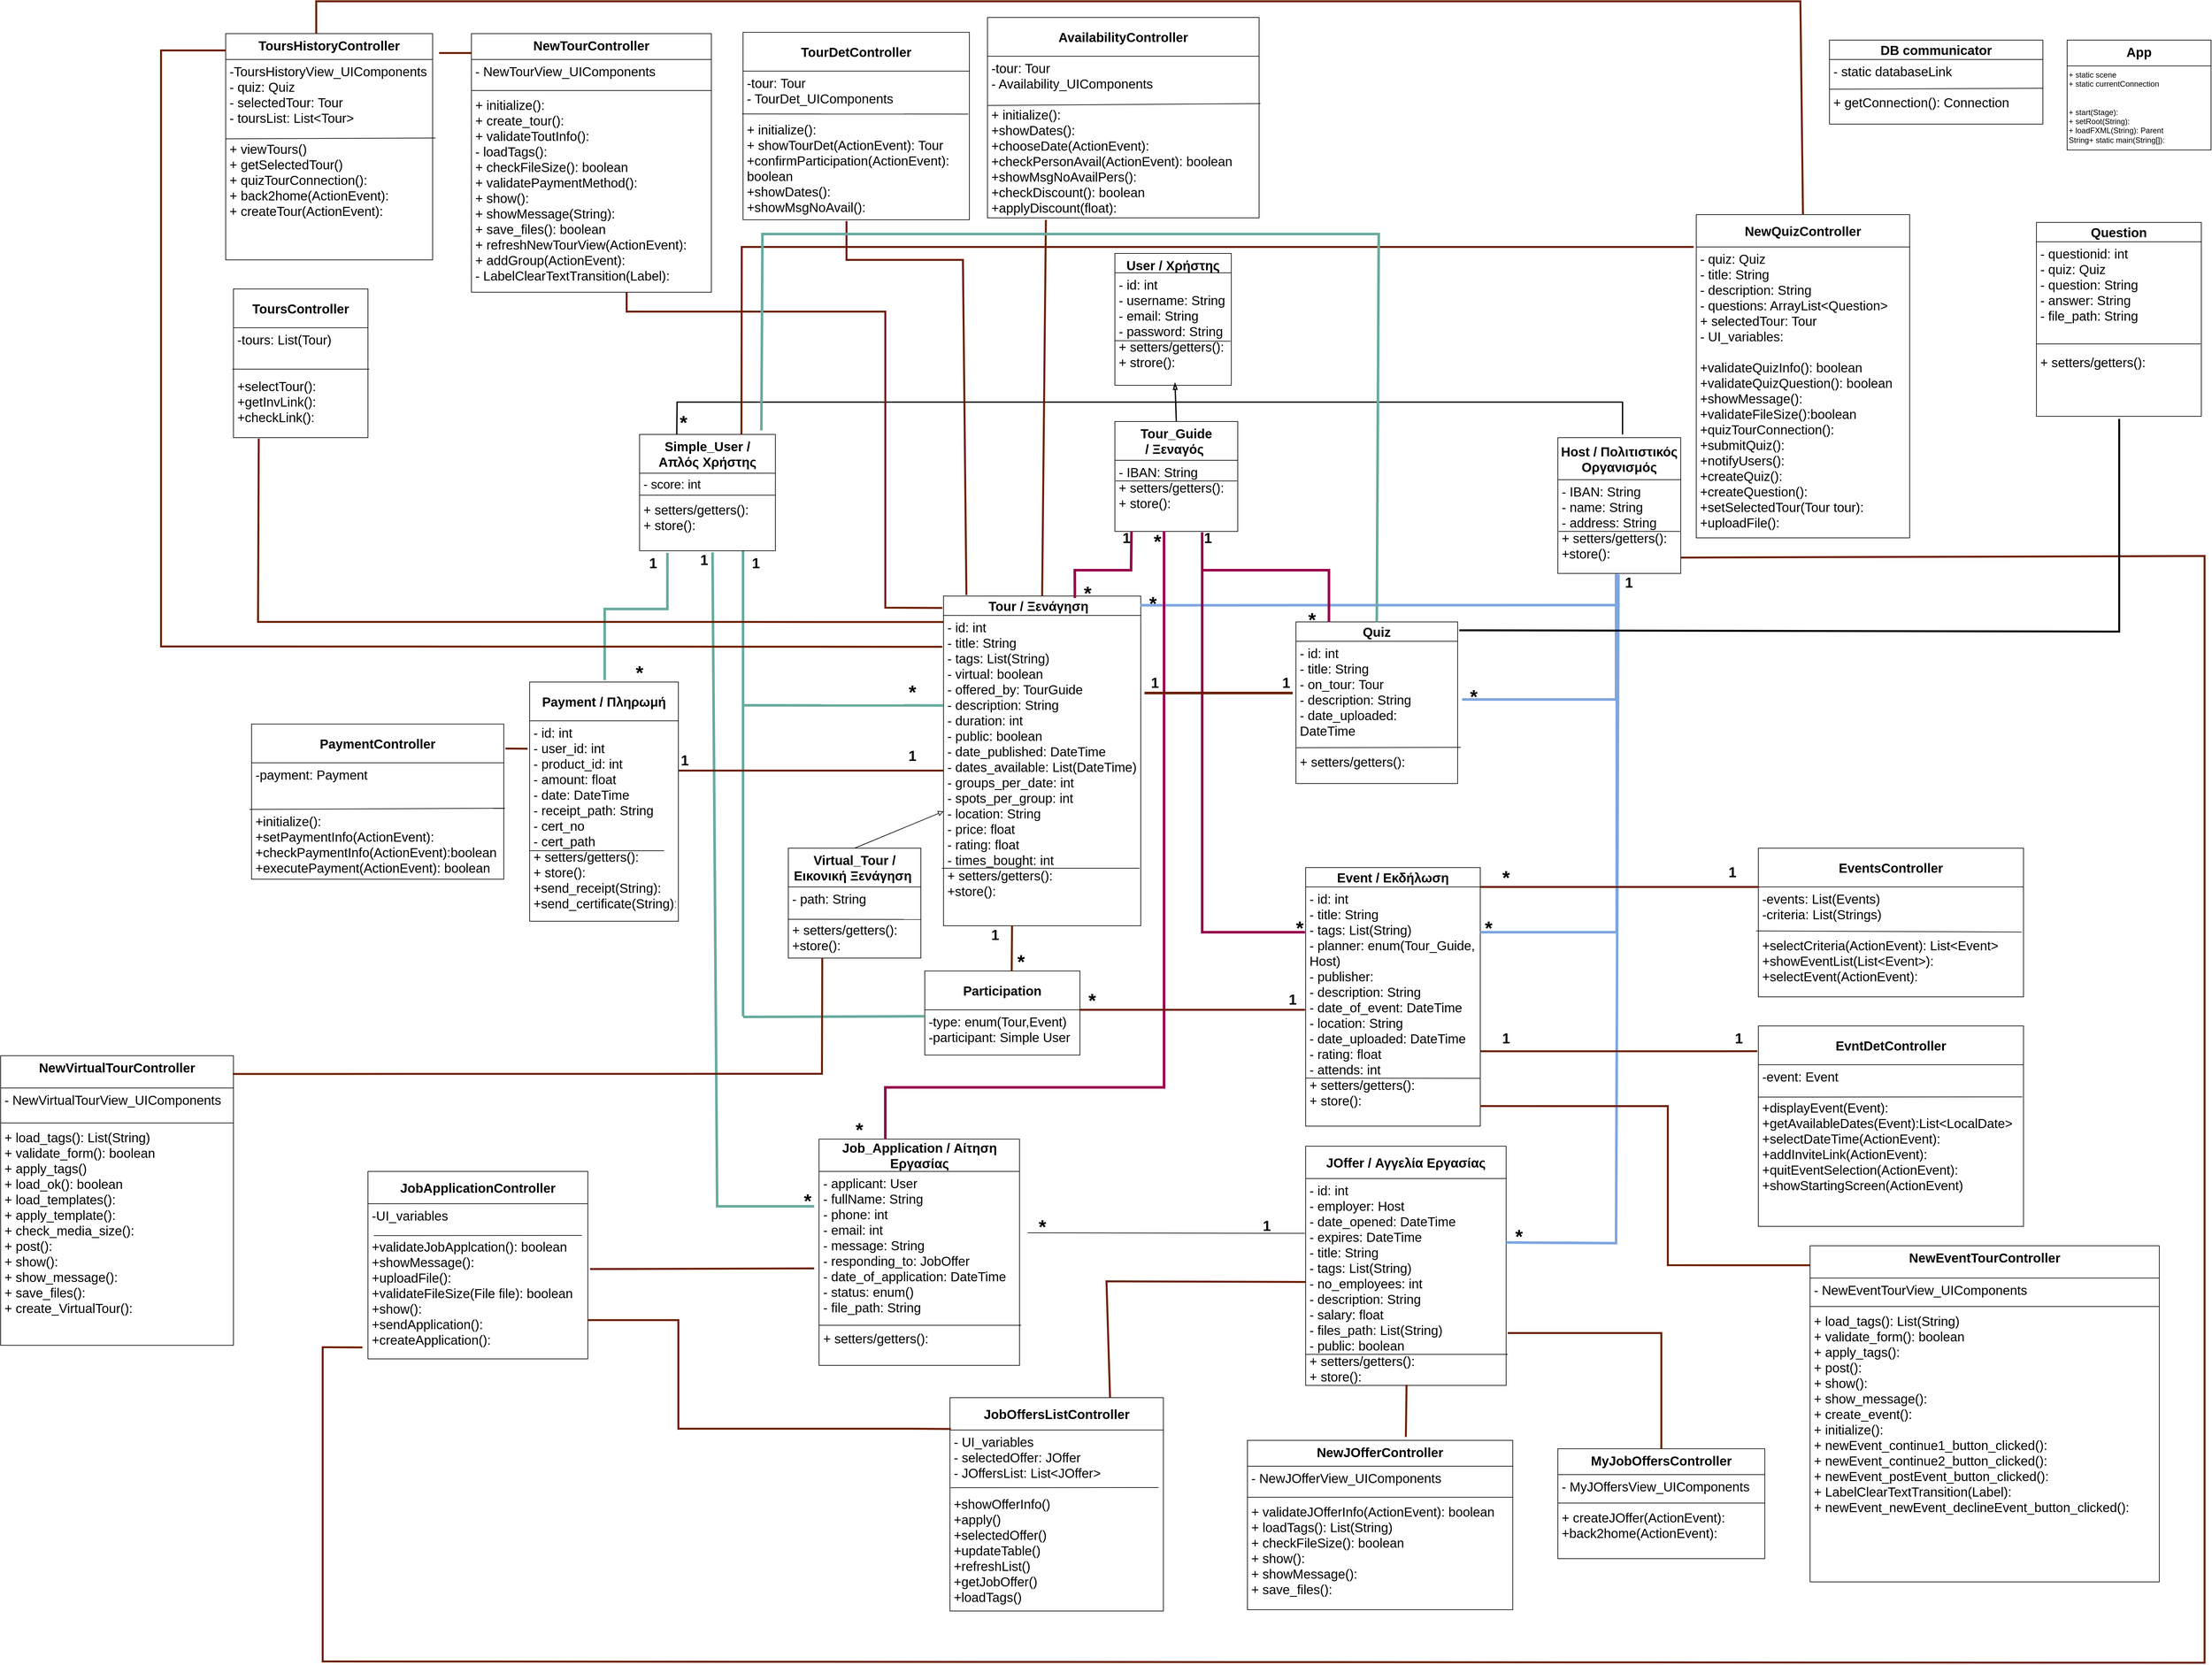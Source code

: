 <mxfile version="21.3.7" type="device">
  <diagram id="s196ARZJ-_k33_co6Wys" name="Page-2">
    <mxGraphModel dx="3100" dy="2932" grid="1" gridSize="10" guides="1" tooltips="1" connect="1" arrows="1" fold="1" page="1" pageScale="1" pageWidth="850" pageHeight="1100" math="0" shadow="0">
      <root>
        <mxCell id="0" />
        <mxCell id="1" parent="0" />
        <mxCell id="FWezGZdEDfM2BR9GVsjL-1" value="&lt;b&gt;TourDetController&lt;br&gt;&lt;/b&gt;" style="swimlane;fontStyle=0;childLayout=stackLayout;horizontal=1;startSize=60;horizontalStack=0;resizeParent=1;resizeParentMax=0;resizeLast=0;collapsible=1;marginBottom=0;whiteSpace=wrap;html=1;verticalAlign=middle;fontSize=20;" parent="1" vertex="1">
          <mxGeometry x="180" y="-1152" width="350" height="290" as="geometry" />
        </mxCell>
        <mxCell id="FWezGZdEDfM2BR9GVsjL-2" value="&lt;div&gt;-tour: Tour&lt;/div&gt;&lt;div&gt;- TourDet_UIComponents&lt;/div&gt;&lt;div&gt;&lt;br&gt;&lt;/div&gt;&lt;div&gt;+ initialize():&lt;/div&gt;&lt;div&gt;+ showTourDet(ActionEvent): Tour&lt;/div&gt;&lt;div&gt;+confirmParticipation(ActionEvent): boolean&lt;/div&gt;&lt;div&gt;+showDates():&amp;nbsp;&lt;/div&gt;&lt;div&gt;+showMsgNoAvail():&lt;/div&gt;&lt;div&gt;&lt;br&gt;&lt;/div&gt;" style="text;strokeColor=none;fillColor=none;align=left;verticalAlign=top;spacingLeft=4;spacingRight=4;overflow=hidden;points=[[0,0.5],[1,0.5]];portConstraint=eastwest;rotatable=0;whiteSpace=wrap;html=1;fontSize=20;" parent="FWezGZdEDfM2BR9GVsjL-1" vertex="1">
          <mxGeometry y="60" width="350" height="230" as="geometry" />
        </mxCell>
        <mxCell id="FWezGZdEDfM2BR9GVsjL-3" value="" style="endArrow=none;html=1;rounded=0;exitX=-0.004;exitY=0.288;exitDx=0;exitDy=0;exitPerimeter=0;entryX=0.995;entryY=0.289;entryDx=0;entryDy=0;entryPerimeter=0;" parent="FWezGZdEDfM2BR9GVsjL-1" source="FWezGZdEDfM2BR9GVsjL-2" target="FWezGZdEDfM2BR9GVsjL-2" edge="1">
          <mxGeometry width="50" height="50" relative="1" as="geometry">
            <mxPoint x="160" y="205" as="sourcePoint" />
            <mxPoint x="210" y="128" as="targetPoint" />
          </mxGeometry>
        </mxCell>
        <mxCell id="FWezGZdEDfM2BR9GVsjL-4" value="" style="endArrow=none;html=1;rounded=0;strokeColor=#67AB9F;strokeWidth=4;" parent="1" edge="1">
          <mxGeometry width="50" height="50" relative="1" as="geometry">
            <mxPoint x="180" y="370" as="sourcePoint" />
            <mxPoint x="180" y="-350" as="targetPoint" />
          </mxGeometry>
        </mxCell>
        <mxCell id="FWezGZdEDfM2BR9GVsjL-5" value="User / Χρήστης" style="swimlane;fontStyle=1;align=center;verticalAlign=top;childLayout=stackLayout;horizontal=1;startSize=30;horizontalStack=0;resizeParent=1;resizeLast=0;collapsible=1;marginBottom=0;rounded=0;shadow=0;strokeWidth=1;fontSize=20;" parent="1" vertex="1">
          <mxGeometry x="755" y="-810" width="180" height="204" as="geometry">
            <mxRectangle x="230" y="140" width="160" height="26" as="alternateBounds" />
          </mxGeometry>
        </mxCell>
        <mxCell id="FWezGZdEDfM2BR9GVsjL-6" value="- id: int&#xa;- username: String&#xa;- email: String&#xa;- password: String&#xa;+ setters/getters():&#xa;+ strore():" style="text;align=left;verticalAlign=top;spacingLeft=4;spacingRight=4;overflow=hidden;rotatable=0;points=[[0,0.5],[1,0.5]];portConstraint=eastwest;fontSize=20;" parent="FWezGZdEDfM2BR9GVsjL-5" vertex="1">
          <mxGeometry y="30" width="180" height="170" as="geometry" />
        </mxCell>
        <mxCell id="FWezGZdEDfM2BR9GVsjL-7" value="&lt;b style=&quot;font-size: 20px;&quot;&gt;Tour_Guide /&amp;nbsp;&lt;/b&gt;&lt;b style=&quot;border-color: var(--border-color);&quot;&gt;Ξεναγός&amp;nbsp;&lt;/b&gt;" style="swimlane;fontStyle=0;childLayout=stackLayout;horizontal=1;startSize=60;horizontalStack=0;resizeParent=1;resizeParentMax=0;resizeLast=0;collapsible=1;marginBottom=0;whiteSpace=wrap;html=1;verticalAlign=middle;fontSize=20;" parent="1" vertex="1">
          <mxGeometry x="755" y="-550" width="190" height="170" as="geometry" />
        </mxCell>
        <mxCell id="FWezGZdEDfM2BR9GVsjL-8" value="- IBAN: String&lt;br&gt;+ setters/getters():&lt;br&gt;+ store():" style="text;strokeColor=none;fillColor=none;align=left;verticalAlign=top;spacingLeft=4;spacingRight=4;overflow=hidden;points=[[0,0.5],[1,0.5]];portConstraint=eastwest;rotatable=0;whiteSpace=wrap;html=1;fontSize=20;" parent="FWezGZdEDfM2BR9GVsjL-7" vertex="1">
          <mxGeometry y="60" width="190" height="110" as="geometry" />
        </mxCell>
        <mxCell id="FWezGZdEDfM2BR9GVsjL-9" value="&lt;b style=&quot;border-color: var(--border-color);&quot;&gt;Host /&amp;nbsp;&lt;/b&gt;&lt;b style=&quot;font-size: 20px;&quot;&gt;Πολιτιστικός Οργανισμός&lt;/b&gt;" style="swimlane;fontStyle=0;childLayout=stackLayout;horizontal=1;startSize=65;horizontalStack=0;resizeParent=1;resizeParentMax=0;resizeLast=0;collapsible=1;marginBottom=0;whiteSpace=wrap;html=1;verticalAlign=middle;fontSize=20;" parent="1" vertex="1">
          <mxGeometry x="1440" y="-525" width="190" height="210" as="geometry" />
        </mxCell>
        <mxCell id="FWezGZdEDfM2BR9GVsjL-10" value="- IBAN: String&lt;br&gt;- name: String&lt;br&gt;- address: String&lt;br&gt;+ setters/getters():&lt;br&gt;+store():" style="text;strokeColor=none;fillColor=none;align=left;verticalAlign=top;spacingLeft=4;spacingRight=4;overflow=hidden;points=[[0,0.5],[1,0.5]];portConstraint=eastwest;rotatable=0;whiteSpace=wrap;html=1;fontSize=20;" parent="FWezGZdEDfM2BR9GVsjL-9" vertex="1">
          <mxGeometry y="65" width="190" height="145" as="geometry" />
        </mxCell>
        <mxCell id="FWezGZdEDfM2BR9GVsjL-11" value="" style="endArrow=blockThin;html=1;rounded=0;exitX=0.5;exitY=0;exitDx=0;exitDy=0;endFill=0;endSize=6;strokeWidth=2;fontSize=20;" parent="1" source="FWezGZdEDfM2BR9GVsjL-7" target="FWezGZdEDfM2BR9GVsjL-6" edge="1">
          <mxGeometry width="50" height="50" relative="1" as="geometry">
            <mxPoint x="700" y="-430" as="sourcePoint" />
            <mxPoint x="750" y="-480" as="targetPoint" />
          </mxGeometry>
        </mxCell>
        <mxCell id="FWezGZdEDfM2BR9GVsjL-12" value="&lt;b style=&quot;border-color: var(--border-color);&quot;&gt;Payment /&amp;nbsp;&lt;/b&gt;&lt;b style=&quot;font-size: 20px;&quot;&gt;Πληρωμή&lt;/b&gt;" style="swimlane;fontStyle=0;childLayout=stackLayout;horizontal=1;startSize=60;horizontalStack=0;resizeParent=1;resizeParentMax=0;resizeLast=0;collapsible=1;marginBottom=0;whiteSpace=wrap;html=1;verticalAlign=middle;fontSize=20;" parent="1" vertex="1">
          <mxGeometry x="-150" y="-147" width="230" height="370" as="geometry" />
        </mxCell>
        <mxCell id="FWezGZdEDfM2BR9GVsjL-13" value="- id: int&lt;br style=&quot;font-size: 20px;&quot;&gt;- user_id: int&lt;br style=&quot;font-size: 20px;&quot;&gt;- product_id: int&lt;br style=&quot;font-size: 20px;&quot;&gt;- amount: float&lt;br style=&quot;font-size: 20px;&quot;&gt;- date: DateTime&lt;br style=&quot;font-size: 20px;&quot;&gt;- receipt_path: String&lt;br&gt;- cert_no&lt;br&gt;- cert_path&lt;br&gt;+ setters/getters():&lt;br&gt;+ store():&amp;nbsp;&lt;br&gt;+send_receipt(String):&lt;br style=&quot;border-color: var(--border-color);&quot;&gt;+send_certificate(String):" style="text;strokeColor=none;fillColor=none;align=left;verticalAlign=top;spacingLeft=4;spacingRight=4;overflow=hidden;points=[[0,0.5],[1,0.5]];portConstraint=eastwest;rotatable=0;whiteSpace=wrap;html=1;fontSize=20;" parent="FWezGZdEDfM2BR9GVsjL-12" vertex="1">
          <mxGeometry y="60" width="230" height="310" as="geometry" />
        </mxCell>
        <mxCell id="FWezGZdEDfM2BR9GVsjL-14" value="" style="endArrow=none;html=1;rounded=0;exitX=0;exitY=0.5;exitDx=0;exitDy=0;entryX=1;entryY=0.5;entryDx=0;entryDy=0;" parent="FWezGZdEDfM2BR9GVsjL-12" edge="1">
          <mxGeometry width="50" height="50" relative="1" as="geometry">
            <mxPoint x="2.274e-13" y="261.0" as="sourcePoint" />
            <mxPoint x="208" y="261.0" as="targetPoint" />
          </mxGeometry>
        </mxCell>
        <mxCell id="FWezGZdEDfM2BR9GVsjL-15" value="&lt;b style=&quot;border-color: var(--border-color);&quot;&gt;JOffer /&amp;nbsp;&lt;/b&gt;&lt;b style=&quot;font-size: 20px;&quot;&gt;Αγγελία Εργασίας&lt;/b&gt;" style="swimlane;fontStyle=0;childLayout=stackLayout;horizontal=1;startSize=50;horizontalStack=0;resizeParent=1;resizeParentMax=0;resizeLast=0;collapsible=1;marginBottom=0;whiteSpace=wrap;html=1;fontSize=20;" parent="1" vertex="1">
          <mxGeometry x="1050" y="571" width="310" height="370" as="geometry" />
        </mxCell>
        <mxCell id="FWezGZdEDfM2BR9GVsjL-16" value="- id: int&lt;br&gt;- employer: Host&lt;br&gt;- date_opened: DateTime&lt;br&gt;- expires: DateTime&lt;br&gt;- title: String&lt;br&gt;- tags: List(String)&lt;br&gt;- no_employees: int&lt;br&gt;- description: String&lt;br&gt;- salary: float&lt;br&gt;- files_path: List(String)&lt;br&gt;- public: boolean&lt;br&gt;+ setters/getters():&lt;br&gt;+ store():" style="text;strokeColor=none;fillColor=none;align=left;verticalAlign=top;spacingLeft=4;spacingRight=4;overflow=hidden;points=[[0,0.5],[1,0.5]];portConstraint=eastwest;rotatable=0;whiteSpace=wrap;html=1;fontSize=20;" parent="FWezGZdEDfM2BR9GVsjL-15" vertex="1">
          <mxGeometry y="50" width="310" height="320" as="geometry" />
        </mxCell>
        <mxCell id="FWezGZdEDfM2BR9GVsjL-17" value="" style="endArrow=none;html=1;rounded=0;entryX=0.997;entryY=0.683;entryDx=0;entryDy=0;entryPerimeter=0;" parent="FWezGZdEDfM2BR9GVsjL-15" edge="1">
          <mxGeometry width="50" height="50" relative="1" as="geometry">
            <mxPoint y="322" as="sourcePoint" />
            <mxPoint x="312.502" y="322" as="targetPoint" />
          </mxGeometry>
        </mxCell>
        <mxCell id="FWezGZdEDfM2BR9GVsjL-18" value="&lt;b style=&quot;border-color: var(--border-color);&quot;&gt;Job_Application /&amp;nbsp;&lt;/b&gt;&lt;b style=&quot;font-size: 20px;&quot;&gt;Αίτηση Εργασίας&lt;/b&gt;" style="swimlane;fontStyle=0;childLayout=stackLayout;horizontal=1;startSize=50;horizontalStack=0;resizeParent=1;resizeParentMax=0;resizeLast=0;collapsible=1;marginBottom=0;whiteSpace=wrap;html=1;fontSize=20;" parent="1" vertex="1">
          <mxGeometry x="297.5" y="560" width="310" height="350" as="geometry" />
        </mxCell>
        <mxCell id="FWezGZdEDfM2BR9GVsjL-19" value="- applicant: User&lt;br&gt;- fullName: String&lt;br&gt;- phone: int&lt;br&gt;- email: int&lt;br&gt;- message: String&lt;br&gt;- responding_to: JobOffer&lt;br&gt;- date_of_application: DateTime&lt;br&gt;- status: enum()&lt;br&gt;- file_path: String&lt;br&gt;&lt;br&gt;+ setters/getters():" style="text;strokeColor=none;fillColor=none;align=left;verticalAlign=top;spacingLeft=4;spacingRight=4;overflow=hidden;points=[[0,0.5],[1,0.5]];portConstraint=eastwest;rotatable=0;whiteSpace=wrap;html=1;fontSize=20;" parent="FWezGZdEDfM2BR9GVsjL-18" vertex="1">
          <mxGeometry y="50" width="310" height="300" as="geometry" />
        </mxCell>
        <mxCell id="FWezGZdEDfM2BR9GVsjL-20" value="" style="endArrow=none;html=1;rounded=0;exitX=-0.008;exitY=0.4;exitDx=0;exitDy=0;exitPerimeter=0;" parent="FWezGZdEDfM2BR9GVsjL-18" edge="1">
          <mxGeometry width="50" height="50" relative="1" as="geometry">
            <mxPoint y="288" as="sourcePoint" />
            <mxPoint x="312.5" y="288" as="targetPoint" />
          </mxGeometry>
        </mxCell>
        <mxCell id="FWezGZdEDfM2BR9GVsjL-21" value="&lt;b style=&quot;font-size: 20px;&quot;&gt;Tour /&amp;nbsp;&lt;/b&gt;&lt;b style=&quot;border-color: var(--border-color);&quot;&gt;Ξενάγηση&amp;nbsp;&lt;/b&gt;&lt;b style=&quot;font-size: 20px;&quot;&gt;&amp;nbsp;&lt;/b&gt;" style="swimlane;fontStyle=0;childLayout=stackLayout;horizontal=1;startSize=30;horizontalStack=0;resizeParent=1;resizeParentMax=0;resizeLast=0;collapsible=1;marginBottom=0;whiteSpace=wrap;html=1;fontSize=20;" parent="1" vertex="1">
          <mxGeometry x="490" y="-280" width="305" height="510" as="geometry" />
        </mxCell>
        <mxCell id="FWezGZdEDfM2BR9GVsjL-22" value="- id: int&amp;nbsp;&lt;br style=&quot;font-size: 20px;&quot;&gt;- title: String&lt;br style=&quot;font-size: 20px;&quot;&gt;- tags: List(String)&lt;br style=&quot;font-size: 20px;&quot;&gt;- virtual: boolean&lt;br style=&quot;font-size: 20px;&quot;&gt;- offered_by: TourGuide&lt;br style=&quot;font-size: 20px;&quot;&gt;- description: String&lt;br style=&quot;font-size: 20px;&quot;&gt;- duration: int&lt;br style=&quot;font-size: 20px;&quot;&gt;- public: boolean&lt;br style=&quot;font-size: 20px;&quot;&gt;- date_published: DateTime&lt;br style=&quot;font-size: 20px;&quot;&gt;- dates_available: List(DateTime)&lt;br&gt;- groups_per_date: int&lt;br style=&quot;font-size: 20px;&quot;&gt;- spots_per_group: int&lt;br&gt;- location: String&lt;br&gt;- price: float&lt;br style=&quot;font-size: 20px;&quot;&gt;- rating: float&lt;br style=&quot;font-size: 20px;&quot;&gt;- times_bought: int&lt;br&gt;+ setters/getters():&lt;br&gt;+store():" style="text;strokeColor=none;fillColor=none;align=left;verticalAlign=top;spacingLeft=4;spacingRight=4;overflow=hidden;points=[[0,0.5],[1,0.5]];portConstraint=eastwest;rotatable=0;whiteSpace=wrap;html=1;fontSize=20;" parent="FWezGZdEDfM2BR9GVsjL-21" vertex="1">
          <mxGeometry y="30" width="305" height="480" as="geometry" />
        </mxCell>
        <mxCell id="FWezGZdEDfM2BR9GVsjL-23" value="" style="endArrow=none;html=1;rounded=0;exitX=0;exitY=0.5;exitDx=0;exitDy=0;" parent="FWezGZdEDfM2BR9GVsjL-21" edge="1">
          <mxGeometry width="50" height="50" relative="1" as="geometry">
            <mxPoint x="-2.5" y="421.0" as="sourcePoint" />
            <mxPoint x="303" y="421" as="targetPoint" />
          </mxGeometry>
        </mxCell>
        <mxCell id="FWezGZdEDfM2BR9GVsjL-24" value="&lt;b style=&quot;border-color: var(--border-color);&quot;&gt;Virtual_Tour /&lt;/b&gt;&lt;b style=&quot;font-size: 20px;&quot;&gt;Εικονική Ξενάγηση&amp;nbsp;&lt;/b&gt;" style="swimlane;fontStyle=0;childLayout=stackLayout;horizontal=1;startSize=60;horizontalStack=0;resizeParent=1;resizeParentMax=0;resizeLast=0;collapsible=1;marginBottom=0;whiteSpace=wrap;html=1;fontSize=20;" parent="1" vertex="1">
          <mxGeometry x="250" y="110" width="205" height="170" as="geometry" />
        </mxCell>
        <mxCell id="FWezGZdEDfM2BR9GVsjL-25" value="- path: String&lt;br&gt;&lt;br&gt;+ setters/getters():&lt;br&gt;+store():" style="text;strokeColor=none;fillColor=none;align=left;verticalAlign=top;spacingLeft=4;spacingRight=4;overflow=hidden;points=[[0,0.5],[1,0.5]];portConstraint=eastwest;rotatable=0;whiteSpace=wrap;html=1;fontSize=20;" parent="FWezGZdEDfM2BR9GVsjL-24" vertex="1">
          <mxGeometry y="60" width="205" height="110" as="geometry" />
        </mxCell>
        <mxCell id="FWezGZdEDfM2BR9GVsjL-26" value="&lt;b style=&quot;border-color: var(--border-color);&quot;&gt;Event /&amp;nbsp;&lt;/b&gt;&lt;b style=&quot;font-size: 20px;&quot;&gt;Εκδήλωση&lt;/b&gt;" style="swimlane;fontStyle=0;childLayout=stackLayout;horizontal=1;startSize=30;horizontalStack=0;resizeParent=1;resizeParentMax=0;resizeLast=0;collapsible=1;marginBottom=0;whiteSpace=wrap;html=1;fontSize=20;" parent="1" vertex="1">
          <mxGeometry x="1050" y="140" width="270" height="400" as="geometry" />
        </mxCell>
        <mxCell id="FWezGZdEDfM2BR9GVsjL-27" value="- id: int&amp;nbsp;&lt;br style=&quot;font-size: 20px;&quot;&gt;- title: String&lt;br style=&quot;font-size: 20px;&quot;&gt;- tags: List(String)&lt;br style=&quot;font-size: 20px;&quot;&gt;- planner: enum(Tour_Guide, Host)&lt;br style=&quot;font-size: 20px;&quot;&gt;- publisher:&amp;nbsp;&lt;br style=&quot;font-size: 20px;&quot;&gt;- description: String&lt;br style=&quot;font-size: 20px;&quot;&gt;- date_of_event: DateTime&lt;br&gt;- location: String&lt;br style=&quot;font-size: 20px;&quot;&gt;- date_uploaded: DateTime&lt;br style=&quot;font-size: 20px;&quot;&gt;- rating: float&amp;nbsp;&lt;br&gt;- attends: int&lt;br&gt;+ setters/getters():&lt;br&gt;+ store():" style="text;strokeColor=none;fillColor=none;align=left;verticalAlign=top;spacingLeft=4;spacingRight=4;overflow=hidden;points=[[0,0.5],[1,0.5]];portConstraint=eastwest;rotatable=0;whiteSpace=wrap;html=1;fontSize=20;" parent="FWezGZdEDfM2BR9GVsjL-26" vertex="1">
          <mxGeometry y="30" width="270" height="370" as="geometry" />
        </mxCell>
        <mxCell id="FWezGZdEDfM2BR9GVsjL-28" value="" style="endArrow=none;html=1;rounded=0;exitX=-0.001;exitY=0.706;exitDx=0;exitDy=0;exitPerimeter=0;" parent="FWezGZdEDfM2BR9GVsjL-26" edge="1">
          <mxGeometry width="50" height="50" relative="1" as="geometry">
            <mxPoint x="0.005" y="325.62" as="sourcePoint" />
            <mxPoint x="270" y="326" as="targetPoint" />
          </mxGeometry>
        </mxCell>
        <mxCell id="FWezGZdEDfM2BR9GVsjL-29" value="&lt;b style=&quot;font-size: 20px;&quot;&gt;Quiz&lt;/b&gt;" style="swimlane;fontStyle=0;childLayout=stackLayout;horizontal=1;startSize=30;horizontalStack=0;resizeParent=1;resizeParentMax=0;resizeLast=0;collapsible=1;marginBottom=0;whiteSpace=wrap;html=1;fontSize=20;" parent="1" vertex="1">
          <mxGeometry x="1035" y="-240" width="250" height="250" as="geometry" />
        </mxCell>
        <mxCell id="FWezGZdEDfM2BR9GVsjL-30" value="- id: int&amp;nbsp;&lt;br style=&quot;font-size: 20px;&quot;&gt;- title: String&lt;br style=&quot;font-size: 20px;&quot;&gt;- on_tour: Tour&lt;br style=&quot;font-size: 20px;&quot;&gt;- description: String&lt;br style=&quot;font-size: 20px;&quot;&gt;- date_uploaded: DateTime&lt;br&gt;&lt;br&gt;+ setters/getters():" style="text;strokeColor=none;fillColor=none;align=left;verticalAlign=top;spacingLeft=4;spacingRight=4;overflow=hidden;points=[[0,0.5],[1,0.5]];portConstraint=eastwest;rotatable=0;whiteSpace=wrap;html=1;fontSize=20;" parent="FWezGZdEDfM2BR9GVsjL-29" vertex="1">
          <mxGeometry y="30" width="250" height="220" as="geometry" />
        </mxCell>
        <mxCell id="FWezGZdEDfM2BR9GVsjL-31" value="" style="endArrow=none;html=1;rounded=0;strokeColor=#67AB9F;strokeWidth=4;entryX=0.174;entryY=1.024;entryDx=0;entryDy=0;entryPerimeter=0;fontSize=20;" parent="1" edge="1">
          <mxGeometry width="50" height="50" relative="1" as="geometry">
            <mxPoint x="-34" y="-150" as="sourcePoint" />
            <mxPoint x="63.06" y="-346.88" as="targetPoint" />
            <Array as="points">
              <mxPoint x="-34" y="-260" />
              <mxPoint x="63" y="-260" />
            </Array>
          </mxGeometry>
        </mxCell>
        <mxCell id="FWezGZdEDfM2BR9GVsjL-32" value="" style="endArrow=none;html=1;rounded=0;exitX=0.666;exitY=0.006;exitDx=0;exitDy=0;startArrow=none;startFill=0;strokeWidth=4;strokeColor=#99004D;fontSize=20;entryX=0.135;entryY=0.999;entryDx=0;entryDy=0;entryPerimeter=0;exitPerimeter=0;" parent="1" source="FWezGZdEDfM2BR9GVsjL-21" target="FWezGZdEDfM2BR9GVsjL-8" edge="1">
          <mxGeometry width="50" height="50" relative="1" as="geometry">
            <mxPoint x="690" y="-230" as="sourcePoint" />
            <mxPoint x="740" y="-280" as="targetPoint" />
            <Array as="points">
              <mxPoint x="693" y="-320" />
              <mxPoint x="780" y="-320" />
            </Array>
          </mxGeometry>
        </mxCell>
        <mxCell id="FWezGZdEDfM2BR9GVsjL-33" value="" style="endArrow=none;html=1;rounded=0;startArrow=block;startFill=0;entryX=0.5;entryY=0;entryDx=0;entryDy=0;fontSize=20;" parent="1" source="FWezGZdEDfM2BR9GVsjL-22" target="FWezGZdEDfM2BR9GVsjL-24" edge="1">
          <mxGeometry width="50" height="50" relative="1" as="geometry">
            <mxPoint x="482.415" y="9.2" as="sourcePoint" />
            <mxPoint x="670" y="70" as="targetPoint" />
          </mxGeometry>
        </mxCell>
        <mxCell id="FWezGZdEDfM2BR9GVsjL-34" value="" style="endArrow=none;html=1;rounded=0;entryX=0.479;entryY=1.005;entryDx=0;entryDy=0;entryPerimeter=0;strokeColor=#7EA6E0;strokeWidth=4;fontSize=20;exitX=0.997;exitY=0.028;exitDx=0;exitDy=0;exitPerimeter=0;" parent="1" source="FWezGZdEDfM2BR9GVsjL-21" target="FWezGZdEDfM2BR9GVsjL-10" edge="1">
          <mxGeometry width="50" height="50" relative="1" as="geometry">
            <mxPoint x="800" y="-260" as="sourcePoint" />
            <mxPoint x="950" y="-320" as="targetPoint" />
            <Array as="points">
              <mxPoint x="1531" y="-266" />
            </Array>
          </mxGeometry>
        </mxCell>
        <mxCell id="FWezGZdEDfM2BR9GVsjL-35" value="" style="endArrow=none;html=1;rounded=0;strokeWidth=4;strokeColor=#99004D;fontSize=20;entryX=0.71;entryY=1.012;entryDx=0;entryDy=0;entryPerimeter=0;" parent="1" target="FWezGZdEDfM2BR9GVsjL-8" edge="1">
          <mxGeometry width="50" height="50" relative="1" as="geometry">
            <mxPoint x="1086" y="-240" as="sourcePoint" />
            <mxPoint x="880" y="-380" as="targetPoint" />
            <Array as="points">
              <mxPoint x="1086" y="-320" />
              <mxPoint x="890" y="-320" />
            </Array>
          </mxGeometry>
        </mxCell>
        <mxCell id="FWezGZdEDfM2BR9GVsjL-36" value="" style="endArrow=none;html=1;rounded=0;strokeColor=#7EA6E0;strokeWidth=4;fontSize=20;" parent="1" edge="1">
          <mxGeometry width="50" height="50" relative="1" as="geometry">
            <mxPoint x="1292" y="-120" as="sourcePoint" />
            <mxPoint x="1530" y="-314" as="targetPoint" />
            <Array as="points">
              <mxPoint x="1530" y="-120" />
              <mxPoint x="1530" y="-260" />
            </Array>
          </mxGeometry>
        </mxCell>
        <mxCell id="FWezGZdEDfM2BR9GVsjL-37" value="" style="endArrow=none;html=1;rounded=0;entryX=0.48;entryY=1.043;entryDx=0;entryDy=0;entryPerimeter=0;strokeColor=#7EA6E0;strokeWidth=4;fontSize=20;" parent="1" target="FWezGZdEDfM2BR9GVsjL-10" edge="1">
          <mxGeometry width="50" height="50" relative="1" as="geometry">
            <mxPoint x="1320" y="240" as="sourcePoint" />
            <mxPoint x="1150" y="-230" as="targetPoint" />
            <Array as="points">
              <mxPoint x="1531" y="240" />
            </Array>
          </mxGeometry>
        </mxCell>
        <mxCell id="FWezGZdEDfM2BR9GVsjL-38" value="" style="endArrow=none;html=1;rounded=0;entryX=0.493;entryY=1.009;entryDx=0;entryDy=0;entryPerimeter=0;strokeWidth=4;strokeColor=#7EA6E0;fontSize=20;exitX=1;exitY=0.309;exitDx=0;exitDy=0;exitPerimeter=0;" parent="1" source="FWezGZdEDfM2BR9GVsjL-16" target="FWezGZdEDfM2BR9GVsjL-10" edge="1">
          <mxGeometry width="50" height="50" relative="1" as="geometry">
            <mxPoint x="1370" y="721" as="sourcePoint" />
            <mxPoint x="1150" y="20" as="targetPoint" />
            <Array as="points">
              <mxPoint x="1530" y="721" />
            </Array>
          </mxGeometry>
        </mxCell>
        <mxCell id="FWezGZdEDfM2BR9GVsjL-39" value="" style="endArrow=none;html=1;rounded=0;entryX=0.537;entryY=1.03;entryDx=0;entryDy=0;entryPerimeter=0;strokeWidth=4;strokeColor=#67AB9F;fontSize=20;" parent="1" target="FWezGZdEDfM2BR9GVsjL-76" edge="1">
          <mxGeometry width="50" height="50" relative="1" as="geometry">
            <mxPoint x="290" y="664" as="sourcePoint" />
            <mxPoint x="99.92" y="-348.05" as="targetPoint" />
            <Array as="points">
              <mxPoint x="140" y="664" />
            </Array>
          </mxGeometry>
        </mxCell>
        <mxCell id="FWezGZdEDfM2BR9GVsjL-40" value="" style="endArrow=none;html=1;rounded=0;strokeWidth=4;strokeColor=#67AB9F;fontSize=20;entryX=-0.003;entryY=0.29;entryDx=0;entryDy=0;entryPerimeter=0;" parent="1" target="FWezGZdEDfM2BR9GVsjL-22" edge="1">
          <mxGeometry width="50" height="50" relative="1" as="geometry">
            <mxPoint x="180" y="-111" as="sourcePoint" />
            <mxPoint x="490" y="-110" as="targetPoint" />
          </mxGeometry>
        </mxCell>
        <mxCell id="FWezGZdEDfM2BR9GVsjL-41" value="" style="endArrow=none;html=1;rounded=0;strokeColor=#67AB9F;strokeWidth=4;fontSize=20;" parent="1" edge="1">
          <mxGeometry width="50" height="50" relative="1" as="geometry">
            <mxPoint x="180" y="371" as="sourcePoint" />
            <mxPoint x="460" y="370" as="targetPoint" />
            <Array as="points" />
          </mxGeometry>
        </mxCell>
        <mxCell id="FWezGZdEDfM2BR9GVsjL-42" value="" style="endArrow=none;html=1;rounded=0;strokeColor=#99004D;strokeWidth=4;fontSize=20;" parent="1" edge="1">
          <mxGeometry width="50" height="50" relative="1" as="geometry">
            <mxPoint x="1049" y="240" as="sourcePoint" />
            <mxPoint x="890" y="-320" as="targetPoint" />
            <Array as="points">
              <mxPoint x="890" y="240" />
            </Array>
          </mxGeometry>
        </mxCell>
        <mxCell id="FWezGZdEDfM2BR9GVsjL-43" value="" style="endArrow=none;html=1;rounded=0;strokeColor=#99004D;strokeWidth=4;fontSize=20;" parent="1" edge="1">
          <mxGeometry width="50" height="50" relative="1" as="geometry">
            <mxPoint x="400" y="560" as="sourcePoint" />
            <mxPoint x="831" y="-380" as="targetPoint" />
            <Array as="points">
              <mxPoint x="400" y="480" />
              <mxPoint x="831" y="480" />
            </Array>
          </mxGeometry>
        </mxCell>
        <mxCell id="FWezGZdEDfM2BR9GVsjL-44" value="" style="endArrow=none;html=1;rounded=0;endFill=0;fontSize=20;entryX=1.019;entryY=0.25;entryDx=0;entryDy=0;strokeWidth=4;startArrow=none;startFill=0;entryPerimeter=0;strokeColor=#6D1F00;" parent="1" target="FWezGZdEDfM2BR9GVsjL-22" edge="1">
          <mxGeometry width="50" height="50" relative="1" as="geometry">
            <mxPoint x="1030" y="-130" as="sourcePoint" />
            <mxPoint x="820" y="-130" as="targetPoint" />
          </mxGeometry>
        </mxCell>
        <mxCell id="FWezGZdEDfM2BR9GVsjL-45" value="" style="endArrow=none;html=1;rounded=0;entryX=0;entryY=0.5;entryDx=0;entryDy=0;strokeColor=#6D1F00;fillColor=#a0522d;strokeWidth=3;" parent="1" target="FWezGZdEDfM2BR9GVsjL-22" edge="1">
          <mxGeometry width="50" height="50" relative="1" as="geometry">
            <mxPoint x="80" y="-10" as="sourcePoint" />
            <mxPoint x="490.0" y="-10" as="targetPoint" />
          </mxGeometry>
        </mxCell>
        <mxCell id="FWezGZdEDfM2BR9GVsjL-46" value="*" style="text;html=1;strokeColor=none;fillColor=none;align=center;verticalAlign=middle;whiteSpace=wrap;rounded=0;fontSize=30;fontStyle=1" parent="1" vertex="1">
          <mxGeometry x="58" y="-564" width="60" height="30" as="geometry" />
        </mxCell>
        <mxCell id="FWezGZdEDfM2BR9GVsjL-47" value="1" style="text;html=1;strokeColor=none;fillColor=none;align=center;verticalAlign=middle;whiteSpace=wrap;rounded=0;fontSize=22;fontStyle=1" parent="1" vertex="1">
          <mxGeometry x="869" y="-384" width="60" height="30" as="geometry" />
        </mxCell>
        <mxCell id="FWezGZdEDfM2BR9GVsjL-48" value="*" style="text;html=1;strokeColor=none;fillColor=none;align=center;verticalAlign=middle;whiteSpace=wrap;rounded=0;fontSize=30;fontStyle=1" parent="1" vertex="1">
          <mxGeometry x="683" y="-300" width="60" height="30" as="geometry" />
        </mxCell>
        <mxCell id="FWezGZdEDfM2BR9GVsjL-49" value="*" style="text;html=1;strokeColor=none;fillColor=none;align=center;verticalAlign=middle;whiteSpace=wrap;rounded=0;fontSize=30;fontStyle=1" parent="1" vertex="1">
          <mxGeometry x="1030" y="-259" width="60" height="30" as="geometry" />
        </mxCell>
        <mxCell id="FWezGZdEDfM2BR9GVsjL-50" value="1" style="text;html=1;strokeColor=none;fillColor=none;align=center;verticalAlign=middle;whiteSpace=wrap;rounded=0;fontSize=22;fontStyle=1" parent="1" vertex="1">
          <mxGeometry x="787" y="-160" width="60" height="30" as="geometry" />
        </mxCell>
        <mxCell id="FWezGZdEDfM2BR9GVsjL-51" value="1" style="text;html=1;strokeColor=none;fillColor=none;align=center;verticalAlign=middle;whiteSpace=wrap;rounded=0;fontSize=22;fontStyle=1" parent="1" vertex="1">
          <mxGeometry x="990" y="-160" width="60" height="30" as="geometry" />
        </mxCell>
        <mxCell id="FWezGZdEDfM2BR9GVsjL-52" value="*" style="text;html=1;strokeColor=none;fillColor=none;align=center;verticalAlign=middle;whiteSpace=wrap;rounded=0;fontSize=30;fontStyle=1" parent="1" vertex="1">
          <mxGeometry x="1011" y="218" width="60" height="30" as="geometry" />
        </mxCell>
        <mxCell id="FWezGZdEDfM2BR9GVsjL-53" value="*" style="text;html=1;strokeColor=none;fillColor=none;align=center;verticalAlign=middle;whiteSpace=wrap;rounded=0;fontSize=30;fontStyle=1" parent="1" vertex="1">
          <mxGeometry x="330" y="530" width="60" height="30" as="geometry" />
        </mxCell>
        <mxCell id="FWezGZdEDfM2BR9GVsjL-54" value="1" style="text;html=1;strokeColor=none;fillColor=none;align=center;verticalAlign=middle;whiteSpace=wrap;rounded=0;fontSize=22;fontStyle=1" parent="1" vertex="1">
          <mxGeometry x="743" y="-384" width="60" height="30" as="geometry" />
        </mxCell>
        <mxCell id="FWezGZdEDfM2BR9GVsjL-55" value="*" style="text;html=1;strokeColor=none;fillColor=none;align=center;verticalAlign=middle;whiteSpace=wrap;rounded=0;fontSize=30;fontStyle=1" parent="1" vertex="1">
          <mxGeometry x="791" y="-380" width="60" height="30" as="geometry" />
        </mxCell>
        <mxCell id="FWezGZdEDfM2BR9GVsjL-56" value="*" style="text;html=1;strokeColor=none;fillColor=none;align=center;verticalAlign=middle;whiteSpace=wrap;rounded=0;fontSize=30;fontStyle=1" parent="1" vertex="1">
          <mxGeometry x="250" y="640" width="60" height="30" as="geometry" />
        </mxCell>
        <mxCell id="FWezGZdEDfM2BR9GVsjL-57" value="*" style="text;html=1;strokeColor=none;fillColor=none;align=center;verticalAlign=middle;whiteSpace=wrap;rounded=0;fontSize=30;fontStyle=1" parent="1" vertex="1">
          <mxGeometry x="612.5" y="680" width="60" height="30" as="geometry" />
        </mxCell>
        <mxCell id="FWezGZdEDfM2BR9GVsjL-58" value="*" style="text;html=1;strokeColor=none;fillColor=none;align=center;verticalAlign=middle;whiteSpace=wrap;rounded=0;fontSize=30;fontStyle=1" parent="1" vertex="1">
          <mxGeometry x="1350" y="695" width="60" height="30" as="geometry" />
        </mxCell>
        <mxCell id="FWezGZdEDfM2BR9GVsjL-59" value="*" style="text;html=1;strokeColor=none;fillColor=none;align=center;verticalAlign=middle;whiteSpace=wrap;rounded=0;fontSize=30;fontStyle=1" parent="1" vertex="1">
          <mxGeometry x="1302.5" y="218" width="60" height="30" as="geometry" />
        </mxCell>
        <mxCell id="FWezGZdEDfM2BR9GVsjL-60" value="*" style="text;html=1;strokeColor=none;fillColor=none;align=center;verticalAlign=middle;whiteSpace=wrap;rounded=0;fontSize=30;fontStyle=1" parent="1" vertex="1">
          <mxGeometry x="1280" y="-140" width="60" height="30" as="geometry" />
        </mxCell>
        <mxCell id="FWezGZdEDfM2BR9GVsjL-61" value="*" style="text;html=1;strokeColor=none;fillColor=none;align=center;verticalAlign=middle;whiteSpace=wrap;rounded=0;fontSize=30;fontStyle=1" parent="1" vertex="1">
          <mxGeometry x="784" y="-284" width="60" height="30" as="geometry" />
        </mxCell>
        <mxCell id="FWezGZdEDfM2BR9GVsjL-62" value="1" style="text;html=1;strokeColor=none;fillColor=none;align=center;verticalAlign=middle;whiteSpace=wrap;rounded=0;fontSize=22;fontStyle=1" parent="1" vertex="1">
          <mxGeometry x="1520" y="-315" width="60" height="30" as="geometry" />
        </mxCell>
        <mxCell id="FWezGZdEDfM2BR9GVsjL-63" value="*" style="text;html=1;strokeColor=none;fillColor=none;align=center;verticalAlign=middle;whiteSpace=wrap;rounded=0;fontSize=30;fontStyle=1" parent="1" vertex="1">
          <mxGeometry x="412" y="-147" width="60" height="30" as="geometry" />
        </mxCell>
        <mxCell id="FWezGZdEDfM2BR9GVsjL-64" value="*" style="text;html=1;strokeColor=none;fillColor=none;align=center;verticalAlign=middle;whiteSpace=wrap;rounded=0;fontSize=30;fontStyle=1" parent="1" vertex="1">
          <mxGeometry x="-10" y="-177" width="60" height="30" as="geometry" />
        </mxCell>
        <mxCell id="FWezGZdEDfM2BR9GVsjL-65" value="1" style="text;html=1;strokeColor=none;fillColor=none;align=center;verticalAlign=middle;whiteSpace=wrap;rounded=0;fontSize=22;fontStyle=1" parent="1" vertex="1">
          <mxGeometry x="11" y="-345" width="60" height="30" as="geometry" />
        </mxCell>
        <mxCell id="FWezGZdEDfM2BR9GVsjL-66" value="1" style="text;html=1;strokeColor=none;fillColor=none;align=center;verticalAlign=middle;whiteSpace=wrap;rounded=0;fontSize=22;fontStyle=1" parent="1" vertex="1">
          <mxGeometry x="412" y="-47" width="60" height="30" as="geometry" />
        </mxCell>
        <mxCell id="FWezGZdEDfM2BR9GVsjL-67" value="1" style="text;html=1;strokeColor=none;fillColor=none;align=center;verticalAlign=middle;whiteSpace=wrap;rounded=0;fontSize=22;fontStyle=1" parent="1" vertex="1">
          <mxGeometry x="60" y="-40" width="60" height="30" as="geometry" />
        </mxCell>
        <mxCell id="FWezGZdEDfM2BR9GVsjL-68" value="1" style="text;html=1;strokeColor=none;fillColor=none;align=center;verticalAlign=middle;whiteSpace=wrap;rounded=0;fontSize=22;fontStyle=1" parent="1" vertex="1">
          <mxGeometry x="90" y="-350" width="60" height="30" as="geometry" />
        </mxCell>
        <mxCell id="FWezGZdEDfM2BR9GVsjL-69" value="1" style="text;html=1;strokeColor=none;fillColor=none;align=center;verticalAlign=middle;whiteSpace=wrap;rounded=0;fontSize=22;fontStyle=1" parent="1" vertex="1">
          <mxGeometry x="960" y="680" width="60" height="30" as="geometry" />
        </mxCell>
        <mxCell id="FWezGZdEDfM2BR9GVsjL-70" value="" style="endArrow=none;html=1;rounded=0;strokeWidth=2;" parent="1" edge="1">
          <mxGeometry width="50" height="50" relative="1" as="geometry">
            <mxPoint x="850" y="-580" as="sourcePoint" />
            <mxPoint x="1540" y="-530" as="targetPoint" />
            <Array as="points">
              <mxPoint x="1540" y="-580" />
            </Array>
          </mxGeometry>
        </mxCell>
        <mxCell id="FWezGZdEDfM2BR9GVsjL-71" value="" style="endArrow=none;html=1;rounded=0;exitX=0.25;exitY=0;exitDx=0;exitDy=0;strokeWidth=2;" parent="1" edge="1">
          <mxGeometry width="50" height="50" relative="1" as="geometry">
            <mxPoint x="77.5" y="-530" as="sourcePoint" />
            <mxPoint x="850" y="-580" as="targetPoint" />
            <Array as="points">
              <mxPoint x="78" y="-580" />
            </Array>
          </mxGeometry>
        </mxCell>
        <mxCell id="FWezGZdEDfM2BR9GVsjL-72" value="" style="endArrow=none;html=1;rounded=0;entryX=-0.004;entryY=0.265;entryDx=0;entryDy=0;entryPerimeter=0;" parent="1" target="FWezGZdEDfM2BR9GVsjL-16" edge="1">
          <mxGeometry width="50" height="50" relative="1" as="geometry">
            <mxPoint x="620" y="705" as="sourcePoint" />
            <mxPoint x="1040" y="710" as="targetPoint" />
          </mxGeometry>
        </mxCell>
        <mxCell id="FWezGZdEDfM2BR9GVsjL-73" value="&lt;b style=&quot;border-color: var(--border-color);&quot;&gt;&lt;font style=&quot;font-size: 20px;&quot;&gt;Simple_User / &lt;br&gt;Απλός Χρήστης&lt;/font&gt;&lt;/b&gt;" style="swimlane;fontStyle=1;align=center;verticalAlign=top;childLayout=stackLayout;horizontal=1;startSize=60;horizontalStack=0;resizeParent=1;resizeParentMax=0;resizeLast=0;collapsible=1;marginBottom=0;whiteSpace=wrap;html=1;" parent="1" vertex="1">
          <mxGeometry x="20" y="-530" width="210" height="180" as="geometry" />
        </mxCell>
        <mxCell id="FWezGZdEDfM2BR9GVsjL-74" value="&lt;font style=&quot;font-size: 19px;&quot;&gt;- score: int&lt;/font&gt;" style="text;strokeColor=none;fillColor=none;align=left;verticalAlign=top;spacingLeft=4;spacingRight=4;overflow=hidden;rotatable=0;points=[[0,0.5],[1,0.5]];portConstraint=eastwest;whiteSpace=wrap;html=1;" parent="FWezGZdEDfM2BR9GVsjL-73" vertex="1">
          <mxGeometry y="60" width="210" height="30" as="geometry" />
        </mxCell>
        <mxCell id="FWezGZdEDfM2BR9GVsjL-75" value="" style="line;strokeWidth=1;fillColor=none;align=left;verticalAlign=middle;spacingTop=-1;spacingLeft=3;spacingRight=3;rotatable=0;labelPosition=right;points=[];portConstraint=eastwest;strokeColor=inherit;" parent="FWezGZdEDfM2BR9GVsjL-73" vertex="1">
          <mxGeometry y="90" width="210" height="8" as="geometry" />
        </mxCell>
        <mxCell id="FWezGZdEDfM2BR9GVsjL-76" value="&lt;font style=&quot;font-size: 20px;&quot;&gt;+ setters/getters():&lt;br&gt;+ store():&lt;/font&gt;" style="text;strokeColor=none;fillColor=none;align=left;verticalAlign=top;spacingLeft=4;spacingRight=4;overflow=hidden;rotatable=0;points=[[0,0.5],[1,0.5]];portConstraint=eastwest;whiteSpace=wrap;html=1;" parent="FWezGZdEDfM2BR9GVsjL-73" vertex="1">
          <mxGeometry y="98" width="210" height="82" as="geometry" />
        </mxCell>
        <mxCell id="FWezGZdEDfM2BR9GVsjL-77" value="" style="endArrow=none;html=1;rounded=0;exitX=0;exitY=0.5;exitDx=0;exitDy=0;entryX=1.008;entryY=0.293;entryDx=0;entryDy=0;entryPerimeter=0;" parent="1" edge="1">
          <mxGeometry width="50" height="50" relative="1" as="geometry">
            <mxPoint x="249.5" y="220.0" as="sourcePoint" />
            <mxPoint x="455.64" y="220.23" as="targetPoint" />
          </mxGeometry>
        </mxCell>
        <mxCell id="FWezGZdEDfM2BR9GVsjL-78" value="" style="line;strokeWidth=1;fillColor=none;align=left;verticalAlign=middle;spacingTop=-1;spacingLeft=3;spacingRight=3;rotatable=0;labelPosition=right;points=[];portConstraint=eastwest;strokeColor=inherit;" parent="1" vertex="1">
          <mxGeometry x="756" y="-462" width="188" height="8" as="geometry" />
        </mxCell>
        <mxCell id="FWezGZdEDfM2BR9GVsjL-79" value="" style="line;strokeWidth=1;fillColor=none;align=left;verticalAlign=middle;spacingTop=-1;spacingLeft=3;spacingRight=3;rotatable=0;labelPosition=right;points=[];portConstraint=eastwest;strokeColor=inherit;" parent="1" vertex="1">
          <mxGeometry x="1441" y="-384" width="188" height="8" as="geometry" />
        </mxCell>
        <mxCell id="FWezGZdEDfM2BR9GVsjL-80" value="" style="endArrow=none;html=1;rounded=0;exitX=0.994;exitY=0.622;exitDx=0;exitDy=0;exitPerimeter=0;" parent="1" source="FWezGZdEDfM2BR9GVsjL-6" edge="1">
          <mxGeometry width="50" height="50" relative="1" as="geometry">
            <mxPoint x="927" y="-675" as="sourcePoint" />
            <mxPoint x="755" y="-675" as="targetPoint" />
          </mxGeometry>
        </mxCell>
        <mxCell id="FWezGZdEDfM2BR9GVsjL-81" value="" style="endArrow=none;html=1;rounded=0;exitX=-0.001;exitY=0.706;exitDx=0;exitDy=0;exitPerimeter=0;" parent="1" edge="1">
          <mxGeometry width="50" height="50" relative="1" as="geometry">
            <mxPoint x="1034.745" y="-45.38" as="sourcePoint" />
            <mxPoint x="1290" y="-46" as="targetPoint" />
          </mxGeometry>
        </mxCell>
        <mxCell id="FWezGZdEDfM2BR9GVsjL-82" value="&lt;font style=&quot;font-size: 20px;&quot;&gt;ToursHistoryController&lt;/font&gt;" style="swimlane;fontStyle=1;align=center;verticalAlign=top;childLayout=stackLayout;horizontal=1;startSize=40;horizontalStack=0;resizeParent=1;resizeParentMax=0;resizeLast=0;collapsible=1;marginBottom=0;whiteSpace=wrap;html=1;" parent="1" vertex="1">
          <mxGeometry x="-620" y="-1150" width="320" height="350" as="geometry" />
        </mxCell>
        <mxCell id="FWezGZdEDfM2BR9GVsjL-83" value="" style="endArrow=none;html=1;rounded=0;exitX=0;exitY=0.396;exitDx=0;exitDy=0;exitPerimeter=0;entryX=1.014;entryY=0.392;entryDx=0;entryDy=0;entryPerimeter=0;" parent="FWezGZdEDfM2BR9GVsjL-82" source="FWezGZdEDfM2BR9GVsjL-84" target="FWezGZdEDfM2BR9GVsjL-84" edge="1">
          <mxGeometry width="50" height="50" relative="1" as="geometry">
            <mxPoint x="-10" y="159.33" as="sourcePoint" />
            <mxPoint x="339" y="159.33" as="targetPoint" />
          </mxGeometry>
        </mxCell>
        <mxCell id="FWezGZdEDfM2BR9GVsjL-84" value="-ToursHistoryView_UIComponents&lt;br&gt;- quiz: Quiz&lt;br&gt;- selectedTour: Tour&lt;br&gt;- toursList: List&amp;lt;Tour&amp;gt;&lt;br&gt;&lt;br&gt;+ viewTours()&lt;br style=&quot;border-color: var(--border-color);&quot;&gt;+ getSelectedTour()&lt;br style=&quot;border-color: var(--border-color);&quot;&gt;+ quizTourConnection():&lt;br style=&quot;border-color: var(--border-color);&quot;&gt;+ back2home(ActionEvent):&lt;br style=&quot;border-color: var(--border-color);&quot;&gt;+ createTour(ActionEvent):" style="text;strokeColor=none;fillColor=none;align=left;verticalAlign=top;spacingLeft=4;spacingRight=4;overflow=hidden;rotatable=0;points=[[0,0.5],[1,0.5]];portConstraint=eastwest;whiteSpace=wrap;html=1;fontSize=20;" parent="FWezGZdEDfM2BR9GVsjL-82" vertex="1">
          <mxGeometry y="40" width="320" height="310" as="geometry" />
        </mxCell>
        <mxCell id="FWezGZdEDfM2BR9GVsjL-85" value="NewTourController" style="swimlane;fontStyle=1;align=center;verticalAlign=top;childLayout=stackLayout;horizontal=1;startSize=40;horizontalStack=0;resizeParent=1;resizeParentMax=0;resizeLast=0;collapsible=1;marginBottom=0;whiteSpace=wrap;html=1;fontSize=20;" parent="1" vertex="1">
          <mxGeometry x="-240" y="-1150" width="371" height="400" as="geometry" />
        </mxCell>
        <mxCell id="FWezGZdEDfM2BR9GVsjL-86" value="- NewTourView_UIComponents" style="text;strokeColor=none;fillColor=none;align=left;verticalAlign=top;spacingLeft=4;spacingRight=4;overflow=hidden;rotatable=0;points=[[0,0.5],[1,0.5]];portConstraint=eastwest;whiteSpace=wrap;html=1;fontSize=20;" parent="FWezGZdEDfM2BR9GVsjL-85" vertex="1">
          <mxGeometry y="40" width="371" height="44" as="geometry" />
        </mxCell>
        <mxCell id="FWezGZdEDfM2BR9GVsjL-87" value="" style="line;strokeWidth=1;fillColor=none;align=left;verticalAlign=middle;spacingTop=-1;spacingLeft=3;spacingRight=3;rotatable=0;labelPosition=right;points=[];portConstraint=eastwest;strokeColor=inherit;" parent="FWezGZdEDfM2BR9GVsjL-85" vertex="1">
          <mxGeometry y="84" width="371" height="8" as="geometry" />
        </mxCell>
        <mxCell id="FWezGZdEDfM2BR9GVsjL-88" value="+ initialize():&lt;br&gt;+ create_tour():&lt;br&gt;+ validateToutInfo():&amp;nbsp;&lt;br style=&quot;font-size: 20px;&quot;&gt;- loadTags():&amp;nbsp;&lt;br style=&quot;font-size: 20px;&quot;&gt;+ checkFileSize(): boolean&lt;br style=&quot;font-size: 20px;&quot;&gt;+&amp;nbsp;validatePaymentMethod():&lt;br style=&quot;font-size: 20px;&quot;&gt;+ show():&lt;br style=&quot;border-color: var(--border-color); font-size: 20px;&quot;&gt;+ showMessage(String):&lt;br style=&quot;border-color: var(--border-color); font-size: 20px;&quot;&gt;+ save_files(): boolean&lt;br&gt;+ refreshNewTourView(ActionEvent):&lt;br&gt;+ addGroup(ActionEvent):&lt;br&gt;- LabelClearTextTransition(Label):" style="text;strokeColor=none;fillColor=none;align=left;verticalAlign=top;spacingLeft=4;spacingRight=4;overflow=hidden;rotatable=0;points=[[0,0.5],[1,0.5]];portConstraint=eastwest;whiteSpace=wrap;html=1;fontSize=20;" parent="FWezGZdEDfM2BR9GVsjL-85" vertex="1">
          <mxGeometry y="92" width="371" height="308" as="geometry" />
        </mxCell>
        <mxCell id="FWezGZdEDfM2BR9GVsjL-89" value="NewJOfferController" style="swimlane;fontStyle=1;align=center;verticalAlign=top;childLayout=stackLayout;horizontal=1;startSize=40;horizontalStack=0;resizeParent=1;resizeParentMax=0;resizeLast=0;collapsible=1;marginBottom=0;whiteSpace=wrap;html=1;fontSize=20;" parent="1" vertex="1">
          <mxGeometry x="960" y="1026" width="410.25" height="262" as="geometry" />
        </mxCell>
        <mxCell id="FWezGZdEDfM2BR9GVsjL-90" value="- NewJOfferView_UIComponents" style="text;strokeColor=none;fillColor=none;align=left;verticalAlign=top;spacingLeft=4;spacingRight=4;overflow=hidden;rotatable=0;points=[[0,0.5],[1,0.5]];portConstraint=eastwest;whiteSpace=wrap;html=1;fontSize=20;" parent="FWezGZdEDfM2BR9GVsjL-89" vertex="1">
          <mxGeometry y="40" width="410.25" height="44" as="geometry" />
        </mxCell>
        <mxCell id="FWezGZdEDfM2BR9GVsjL-91" value="" style="line;strokeWidth=1;fillColor=none;align=left;verticalAlign=middle;spacingTop=-1;spacingLeft=3;spacingRight=3;rotatable=0;labelPosition=right;points=[];portConstraint=eastwest;strokeColor=inherit;" parent="FWezGZdEDfM2BR9GVsjL-89" vertex="1">
          <mxGeometry y="84" width="410.25" height="8" as="geometry" />
        </mxCell>
        <mxCell id="FWezGZdEDfM2BR9GVsjL-92" value="+&amp;nbsp;validateJOfferInfo(ActionEvent): boolean&lt;br style=&quot;font-size: 20px;&quot;&gt;+ loadTags(): List(String)&lt;br style=&quot;font-size: 20px;&quot;&gt;+ checkFileSize(): boolean&lt;br style=&quot;font-size: 20px;&quot;&gt;+ show():&lt;br style=&quot;border-color: var(--border-color); font-size: 20px;&quot;&gt;+ showMessage():&lt;br style=&quot;border-color: var(--border-color); font-size: 20px;&quot;&gt;+ save_files():" style="text;strokeColor=none;fillColor=none;align=left;verticalAlign=top;spacingLeft=4;spacingRight=4;overflow=hidden;rotatable=0;points=[[0,0.5],[1,0.5]];portConstraint=eastwest;whiteSpace=wrap;html=1;fontSize=20;" parent="FWezGZdEDfM2BR9GVsjL-89" vertex="1">
          <mxGeometry y="92" width="410.25" height="170" as="geometry" />
        </mxCell>
        <mxCell id="FWezGZdEDfM2BR9GVsjL-93" value="&lt;b&gt;NewQuizController&lt;/b&gt;" style="swimlane;fontStyle=0;childLayout=stackLayout;horizontal=1;startSize=50;horizontalStack=0;resizeParent=1;resizeParentMax=0;resizeLast=0;collapsible=1;marginBottom=0;whiteSpace=wrap;html=1;fontSize=20;" parent="1" vertex="1">
          <mxGeometry x="1654" y="-870" width="330" height="500" as="geometry" />
        </mxCell>
        <mxCell id="FWezGZdEDfM2BR9GVsjL-94" value="- quiz: Quiz&lt;br&gt;- title: String&lt;br&gt;- description: String&lt;br&gt;- questions: ArrayList&amp;lt;Question&amp;gt;&lt;br&gt;+ selectedTour: Tour&lt;br&gt;- UI_variables:&lt;br&gt;&lt;br&gt;+validateQuizInfo(): boolean&lt;br&gt;+validateQuizQuestion(): boolean&lt;br&gt;+showMessage():&lt;br&gt;+validateFileSize():boolean&lt;br&gt;+quizTourConnection():&lt;br&gt;+submitQuiz():&lt;br&gt;+notifyUsers():&lt;br&gt;+createQuiz():&lt;br&gt;+createQuestion():&lt;br&gt;+setSelectedTour(Tour tour):&lt;br&gt;+uploadFile():" style="text;strokeColor=none;fillColor=none;align=left;verticalAlign=top;spacingLeft=4;spacingRight=4;overflow=hidden;points=[[0,0.5],[1,0.5]];portConstraint=eastwest;rotatable=0;whiteSpace=wrap;html=1;fontSize=20;" parent="FWezGZdEDfM2BR9GVsjL-93" vertex="1">
          <mxGeometry y="50" width="330" height="450" as="geometry" />
        </mxCell>
        <mxCell id="FWezGZdEDfM2BR9GVsjL-95" value="&lt;b&gt;JobApplicationController&lt;/b&gt;" style="swimlane;fontStyle=0;childLayout=stackLayout;horizontal=1;startSize=50;horizontalStack=0;resizeParent=1;resizeParentMax=0;resizeLast=0;collapsible=1;marginBottom=0;whiteSpace=wrap;html=1;fontSize=20;" parent="1" vertex="1">
          <mxGeometry x="-400" y="610" width="340" height="290" as="geometry" />
        </mxCell>
        <mxCell id="FWezGZdEDfM2BR9GVsjL-96" value="" style="endArrow=none;html=1;rounded=0;exitX=0;exitY=0.5;exitDx=0;exitDy=0;entryX=0.997;entryY=0.683;entryDx=0;entryDy=0;entryPerimeter=0;" parent="FWezGZdEDfM2BR9GVsjL-95" edge="1">
          <mxGeometry width="50" height="50" relative="1" as="geometry">
            <mxPoint x="9.23" y="99.23" as="sourcePoint" />
            <mxPoint x="330.762" y="99.0" as="targetPoint" />
          </mxGeometry>
        </mxCell>
        <mxCell id="FWezGZdEDfM2BR9GVsjL-97" value="-UI_variables&lt;br&gt;&lt;br&gt;+validateJobApplcation(): boolean&lt;br&gt;+showMessage():&lt;br&gt;+uploadFile():&lt;br&gt;+validateFileSize(File file): boolean&lt;br&gt;+show():&lt;br&gt;+sendApplication():&lt;br&gt;+createApplication():" style="text;strokeColor=none;fillColor=none;align=left;verticalAlign=top;spacingLeft=4;spacingRight=4;overflow=hidden;points=[[0,0.5],[1,0.5]];portConstraint=eastwest;rotatable=0;whiteSpace=wrap;html=1;fontSize=20;" parent="FWezGZdEDfM2BR9GVsjL-95" vertex="1">
          <mxGeometry y="50" width="340" height="240" as="geometry" />
        </mxCell>
        <mxCell id="FWezGZdEDfM2BR9GVsjL-98" value="&lt;b&gt;JobOffersListController&lt;/b&gt;" style="swimlane;fontStyle=0;childLayout=stackLayout;horizontal=1;startSize=50;horizontalStack=0;resizeParent=1;resizeParentMax=0;resizeLast=0;collapsible=1;marginBottom=0;whiteSpace=wrap;html=1;fontSize=20;" parent="1" vertex="1">
          <mxGeometry x="500" y="960" width="330" height="330" as="geometry" />
        </mxCell>
        <mxCell id="FWezGZdEDfM2BR9GVsjL-99" value="" style="endArrow=none;html=1;rounded=0;exitX=0;exitY=0.5;exitDx=0;exitDy=0;entryX=0.997;entryY=0.683;entryDx=0;entryDy=0;entryPerimeter=0;" parent="FWezGZdEDfM2BR9GVsjL-98" edge="1">
          <mxGeometry width="50" height="50" relative="1" as="geometry">
            <mxPoint x="0.97" y="139.23" as="sourcePoint" />
            <mxPoint x="322.502" y="139.0" as="targetPoint" />
          </mxGeometry>
        </mxCell>
        <mxCell id="FWezGZdEDfM2BR9GVsjL-100" value="- UI_variables&lt;br style=&quot;border-color: var(--border-color);&quot;&gt;- selectedOffer: JOffer&lt;br style=&quot;border-color: var(--border-color);&quot;&gt;- JOffersList: List&amp;lt;JOffer&amp;gt;&lt;br style=&quot;border-color: var(--border-color);&quot;&gt;&lt;br style=&quot;border-color: var(--border-color);&quot;&gt;+showOfferInfo()&lt;br style=&quot;border-color: var(--border-color);&quot;&gt;+apply()&lt;br style=&quot;border-color: var(--border-color);&quot;&gt;+selectedOffer()&lt;br style=&quot;border-color: var(--border-color);&quot;&gt;+updateTable()&lt;br style=&quot;border-color: var(--border-color);&quot;&gt;+refreshList()&lt;br style=&quot;border-color: var(--border-color);&quot;&gt;+getJobOffer()&lt;br&gt;+loadTags()&lt;br&gt;" style="text;strokeColor=none;fillColor=none;align=left;verticalAlign=top;spacingLeft=4;spacingRight=4;overflow=hidden;points=[[0,0.5],[1,0.5]];portConstraint=eastwest;rotatable=0;whiteSpace=wrap;html=1;fontSize=20;" parent="FWezGZdEDfM2BR9GVsjL-98" vertex="1">
          <mxGeometry y="50" width="330" height="280" as="geometry" />
        </mxCell>
        <mxCell id="FWezGZdEDfM2BR9GVsjL-101" value="&lt;b&gt;ToursController&lt;br&gt;&lt;/b&gt;" style="swimlane;fontStyle=0;childLayout=stackLayout;horizontal=1;startSize=60;horizontalStack=0;resizeParent=1;resizeParentMax=0;resizeLast=0;collapsible=1;marginBottom=0;whiteSpace=wrap;html=1;verticalAlign=middle;fontSize=20;" parent="1" vertex="1">
          <mxGeometry x="-608" y="-755" width="208" height="230" as="geometry" />
        </mxCell>
        <mxCell id="FWezGZdEDfM2BR9GVsjL-102" value="&lt;div&gt;-tours: List(Tour)&lt;/div&gt;&lt;div&gt;&lt;br&gt;&lt;/div&gt;&lt;div&gt;&lt;br&gt;&lt;/div&gt;&lt;div&gt;+selectTour():&lt;/div&gt;&lt;div&gt;+getInvLink():&lt;/div&gt;&lt;div&gt;+checkLink():&lt;br&gt;&lt;/div&gt;" style="text;strokeColor=none;fillColor=none;align=left;verticalAlign=top;spacingLeft=4;spacingRight=4;overflow=hidden;points=[[0,0.5],[1,0.5]];portConstraint=eastwest;rotatable=0;whiteSpace=wrap;html=1;fontSize=20;" parent="FWezGZdEDfM2BR9GVsjL-101" vertex="1">
          <mxGeometry y="60" width="208" height="170" as="geometry" />
        </mxCell>
        <mxCell id="FWezGZdEDfM2BR9GVsjL-103" value="" style="endArrow=none;html=1;rounded=0;exitX=-0.008;exitY=0.4;exitDx=0;exitDy=0;exitPerimeter=0;" parent="FWezGZdEDfM2BR9GVsjL-101" edge="1">
          <mxGeometry width="50" height="50" relative="1" as="geometry">
            <mxPoint x="-1.664" y="124" as="sourcePoint" />
            <mxPoint x="210" y="124" as="targetPoint" />
          </mxGeometry>
        </mxCell>
        <mxCell id="FWezGZdEDfM2BR9GVsjL-104" value="&lt;b&gt;AvailabilityController&lt;/b&gt;" style="swimlane;fontStyle=0;childLayout=stackLayout;horizontal=1;startSize=60;horizontalStack=0;resizeParent=1;resizeParentMax=0;resizeLast=0;collapsible=1;marginBottom=0;whiteSpace=wrap;html=1;verticalAlign=middle;fontSize=20;" parent="1" vertex="1">
          <mxGeometry x="558" y="-1175" width="420" height="310" as="geometry" />
        </mxCell>
        <mxCell id="FWezGZdEDfM2BR9GVsjL-105" value="&lt;div&gt;-tour: Tour&lt;/div&gt;- Availability_UIComponents&lt;div&gt;&lt;br&gt;&lt;/div&gt;&lt;div&gt;+ initialize():&lt;br&gt;&lt;/div&gt;&lt;div&gt;+showDates():&lt;br&gt;&lt;/div&gt;&lt;div&gt;+chooseDate(ActionEvent):&amp;nbsp;&lt;/div&gt;&lt;div&gt;+checkPersonAvail(ActionEvent): boolean&lt;/div&gt;&lt;div&gt;+showMsgNoAvailPers():&lt;br&gt;&lt;/div&gt;&lt;div&gt;+checkDiscount(): boolean&lt;/div&gt;&lt;div&gt;+applyDiscount(float):&lt;br&gt;&lt;/div&gt;" style="text;strokeColor=none;fillColor=none;align=left;verticalAlign=top;spacingLeft=4;spacingRight=4;overflow=hidden;points=[[0,0.5],[1,0.5]];portConstraint=eastwest;rotatable=0;whiteSpace=wrap;html=1;fontSize=20;" parent="FWezGZdEDfM2BR9GVsjL-104" vertex="1">
          <mxGeometry y="60" width="420" height="250" as="geometry" />
        </mxCell>
        <mxCell id="FWezGZdEDfM2BR9GVsjL-106" value="" style="endArrow=none;html=1;rounded=0;exitX=0.003;exitY=0.357;exitDx=0;exitDy=0;exitPerimeter=0;entryX=1.005;entryY=0.293;entryDx=0;entryDy=0;entryPerimeter=0;" parent="FWezGZdEDfM2BR9GVsjL-104" target="FWezGZdEDfM2BR9GVsjL-105" edge="1">
          <mxGeometry width="50" height="50" relative="1" as="geometry">
            <mxPoint x="0.69" y="136.11" as="sourcePoint" />
            <mxPoint x="230.46" y="137.95" as="targetPoint" />
          </mxGeometry>
        </mxCell>
        <mxCell id="FWezGZdEDfM2BR9GVsjL-107" value="&lt;b&gt;PaymentController&lt;br&gt;&lt;/b&gt;" style="swimlane;fontStyle=0;childLayout=stackLayout;horizontal=1;startSize=60;horizontalStack=0;resizeParent=1;resizeParentMax=0;resizeLast=0;collapsible=1;marginBottom=0;whiteSpace=wrap;html=1;verticalAlign=middle;fontSize=20;" parent="1" vertex="1">
          <mxGeometry x="-580" y="-82" width="390" height="240" as="geometry" />
        </mxCell>
        <mxCell id="FWezGZdEDfM2BR9GVsjL-108" value="&lt;div&gt;-payment: Payment&lt;br&gt;&lt;/div&gt;&lt;div&gt;&lt;br&gt;&lt;/div&gt;&lt;div&gt;&lt;br&gt;&lt;/div&gt;&lt;div&gt;+initialize():&lt;/div&gt;&lt;div&gt;+setPaymentInfo(ActionEvent):&lt;/div&gt;&lt;div&gt;+checkPaymentInfo(ActionEvent):boolean&lt;/div&gt;&lt;div&gt;+executePayment(ActionEvent): boolean&lt;br&gt;&lt;/div&gt;" style="text;strokeColor=none;fillColor=none;align=left;verticalAlign=top;spacingLeft=4;spacingRight=4;overflow=hidden;points=[[0,0.5],[1,0.5]];portConstraint=eastwest;rotatable=0;whiteSpace=wrap;html=1;fontSize=20;" parent="FWezGZdEDfM2BR9GVsjL-107" vertex="1">
          <mxGeometry y="60" width="390" height="180" as="geometry" />
        </mxCell>
        <mxCell id="FWezGZdEDfM2BR9GVsjL-109" value="" style="endArrow=none;html=1;rounded=0;exitX=-0.008;exitY=0.4;exitDx=0;exitDy=0;exitPerimeter=0;entryX=1.004;entryY=0.39;entryDx=0;entryDy=0;entryPerimeter=0;" parent="FWezGZdEDfM2BR9GVsjL-107" source="FWezGZdEDfM2BR9GVsjL-108" target="FWezGZdEDfM2BR9GVsjL-108" edge="1">
          <mxGeometry width="50" height="50" relative="1" as="geometry">
            <mxPoint x="160" y="205" as="sourcePoint" />
            <mxPoint x="252" y="128" as="targetPoint" />
          </mxGeometry>
        </mxCell>
        <mxCell id="FWezGZdEDfM2BR9GVsjL-110" value="&lt;b&gt;EventsController&lt;br&gt;&lt;/b&gt;" style="swimlane;fontStyle=0;childLayout=stackLayout;horizontal=1;startSize=60;horizontalStack=0;resizeParent=1;resizeParentMax=0;resizeLast=0;collapsible=1;marginBottom=0;whiteSpace=wrap;html=1;verticalAlign=middle;fontSize=20;" parent="1" vertex="1">
          <mxGeometry x="1750" y="110" width="410" height="230" as="geometry" />
        </mxCell>
        <mxCell id="FWezGZdEDfM2BR9GVsjL-111" value="&lt;div&gt;-events: List(Events)&lt;/div&gt;&lt;div&gt;-criteria: List(Strings)&lt;/div&gt;&lt;div&gt;&lt;br&gt;&lt;/div&gt;&lt;div&gt;+selectCriteria(ActionEvent): List&amp;lt;Event&amp;gt;&lt;br&gt;&lt;/div&gt;&lt;div&gt;+showEventList(List&amp;lt;Event&amp;gt;):&lt;/div&gt;&lt;div&gt;+selectEvent(ActionEvent):&lt;br&gt;&lt;/div&gt;" style="text;strokeColor=none;fillColor=none;align=left;verticalAlign=top;spacingLeft=4;spacingRight=4;overflow=hidden;points=[[0,0.5],[1,0.5]];portConstraint=eastwest;rotatable=0;whiteSpace=wrap;html=1;fontSize=20;" parent="FWezGZdEDfM2BR9GVsjL-110" vertex="1">
          <mxGeometry y="60" width="410" height="170" as="geometry" />
        </mxCell>
        <mxCell id="FWezGZdEDfM2BR9GVsjL-112" value="" style="endArrow=none;html=1;rounded=0;exitX=-0.008;exitY=0.4;exitDx=0;exitDy=0;exitPerimeter=0;entryX=0.993;entryY=0.41;entryDx=0;entryDy=0;entryPerimeter=0;" parent="FWezGZdEDfM2BR9GVsjL-110" source="FWezGZdEDfM2BR9GVsjL-111" target="FWezGZdEDfM2BR9GVsjL-111" edge="1">
          <mxGeometry width="50" height="50" relative="1" as="geometry">
            <mxPoint x="160" y="205" as="sourcePoint" />
            <mxPoint x="210" y="128" as="targetPoint" />
          </mxGeometry>
        </mxCell>
        <mxCell id="FWezGZdEDfM2BR9GVsjL-113" value="&lt;b&gt;EvntDetController&lt;br&gt;&lt;/b&gt;" style="swimlane;fontStyle=0;childLayout=stackLayout;horizontal=1;startSize=60;horizontalStack=0;resizeParent=1;resizeParentMax=0;resizeLast=0;collapsible=1;marginBottom=0;whiteSpace=wrap;html=1;verticalAlign=middle;fontSize=20;" parent="1" vertex="1">
          <mxGeometry x="1750" y="385" width="410" height="310" as="geometry" />
        </mxCell>
        <mxCell id="FWezGZdEDfM2BR9GVsjL-114" value="&lt;div&gt;-event: Event&lt;/div&gt;&lt;div&gt;&lt;br&gt;&lt;/div&gt;&lt;div&gt;+displayEvent(Event):&lt;/div&gt;&lt;div&gt;+getAvailableDates(Event):List&amp;lt;LocalDate&amp;gt;&lt;br&gt;&lt;/div&gt;&lt;div&gt;+selectDateTime(ActionEvent):&lt;/div&gt;&lt;div&gt;+addInviteLink(ActionEvent):&lt;/div&gt;&lt;div&gt;+quitEventSelection(ActionEvent):&lt;br&gt;&lt;/div&gt;&lt;div&gt;+showStartingScreen(ActionEvent)&lt;br&gt;&lt;/div&gt;&lt;div&gt;&lt;br&gt;&lt;/div&gt;" style="text;strokeColor=none;fillColor=none;align=left;verticalAlign=top;spacingLeft=4;spacingRight=4;overflow=hidden;points=[[0,0.5],[1,0.5]];portConstraint=eastwest;rotatable=0;whiteSpace=wrap;html=1;fontSize=20;" parent="FWezGZdEDfM2BR9GVsjL-113" vertex="1">
          <mxGeometry y="60" width="410" height="250" as="geometry" />
        </mxCell>
        <mxCell id="FWezGZdEDfM2BR9GVsjL-115" value="" style="endArrow=none;html=1;rounded=0;entryX=0.996;entryY=0.199;entryDx=0;entryDy=0;entryPerimeter=0;" parent="FWezGZdEDfM2BR9GVsjL-113" target="FWezGZdEDfM2BR9GVsjL-114" edge="1">
          <mxGeometry width="50" height="50" relative="1" as="geometry">
            <mxPoint y="110" as="sourcePoint" />
            <mxPoint x="50" y="60" as="targetPoint" />
          </mxGeometry>
        </mxCell>
        <mxCell id="FWezGZdEDfM2BR9GVsjL-116" value="&lt;b&gt;Participation&lt;/b&gt;" style="swimlane;fontStyle=0;childLayout=stackLayout;horizontal=1;startSize=60;horizontalStack=0;resizeParent=1;resizeParentMax=0;resizeLast=0;collapsible=1;marginBottom=0;whiteSpace=wrap;html=1;verticalAlign=middle;fontSize=20;" parent="1" vertex="1">
          <mxGeometry x="461" y="300" width="240" height="130" as="geometry" />
        </mxCell>
        <mxCell id="FWezGZdEDfM2BR9GVsjL-117" value="&lt;div&gt;-type: enum(Tour,Event)&lt;br&gt;&lt;/div&gt;&lt;div&gt;-participant: Simple User&lt;br&gt;&lt;/div&gt;&amp;nbsp;" style="text;strokeColor=none;fillColor=none;align=left;verticalAlign=top;spacingLeft=4;spacingRight=4;overflow=hidden;points=[[0,0.5],[1,0.5]];portConstraint=eastwest;rotatable=0;whiteSpace=wrap;html=1;fontSize=20;" parent="FWezGZdEDfM2BR9GVsjL-116" vertex="1">
          <mxGeometry y="60" width="240" height="70" as="geometry" />
        </mxCell>
        <mxCell id="FWezGZdEDfM2BR9GVsjL-118" value="" style="endArrow=none;html=1;rounded=0;entryX=0;entryY=0.5;entryDx=0;entryDy=0;strokeColor=#6D1F00;fillColor=#a0522d;strokeWidth=3;" parent="1" edge="1">
          <mxGeometry width="50" height="50" relative="1" as="geometry">
            <mxPoint x="1320" y="170" as="sourcePoint" />
            <mxPoint x="1750" y="170" as="targetPoint" />
          </mxGeometry>
        </mxCell>
        <mxCell id="FWezGZdEDfM2BR9GVsjL-119" value="" style="endArrow=none;html=1;rounded=0;strokeColor=#6D1F00;fillColor=#a0522d;strokeWidth=3;entryX=-0.004;entryY=0.126;entryDx=0;entryDy=0;entryPerimeter=0;" parent="1" target="FWezGZdEDfM2BR9GVsjL-113" edge="1">
          <mxGeometry width="50" height="50" relative="1" as="geometry">
            <mxPoint x="1320" y="424.09" as="sourcePoint" />
            <mxPoint x="1660" y="424" as="targetPoint" />
          </mxGeometry>
        </mxCell>
        <mxCell id="FWezGZdEDfM2BR9GVsjL-120" value="1" style="text;html=1;strokeColor=none;fillColor=none;align=center;verticalAlign=middle;whiteSpace=wrap;rounded=0;fontSize=22;fontStyle=1" parent="1" vertex="1">
          <mxGeometry x="1680" y="133" width="60" height="30" as="geometry" />
        </mxCell>
        <mxCell id="FWezGZdEDfM2BR9GVsjL-121" value="1" style="text;html=1;strokeColor=none;fillColor=none;align=center;verticalAlign=middle;whiteSpace=wrap;rounded=0;fontSize=22;fontStyle=1" parent="1" vertex="1">
          <mxGeometry x="1690" y="390" width="60" height="30" as="geometry" />
        </mxCell>
        <mxCell id="FWezGZdEDfM2BR9GVsjL-122" value="1" style="text;html=1;strokeColor=none;fillColor=none;align=center;verticalAlign=middle;whiteSpace=wrap;rounded=0;fontSize=22;fontStyle=1" parent="1" vertex="1">
          <mxGeometry x="1330" y="390" width="60" height="30" as="geometry" />
        </mxCell>
        <mxCell id="FWezGZdEDfM2BR9GVsjL-123" value="*" style="text;html=1;strokeColor=none;fillColor=none;align=center;verticalAlign=middle;whiteSpace=wrap;rounded=0;fontSize=30;fontStyle=1" parent="1" vertex="1">
          <mxGeometry x="1330" y="140" width="60" height="30" as="geometry" />
        </mxCell>
        <mxCell id="FWezGZdEDfM2BR9GVsjL-124" value="" style="endArrow=none;html=1;rounded=0;entryX=0;entryY=0.5;entryDx=0;entryDy=0;strokeColor=#6D1F00;fillColor=#a0522d;strokeWidth=3;" parent="1" edge="1">
          <mxGeometry width="50" height="50" relative="1" as="geometry">
            <mxPoint x="700" y="360" as="sourcePoint" />
            <mxPoint x="1049" y="360" as="targetPoint" />
          </mxGeometry>
        </mxCell>
        <mxCell id="FWezGZdEDfM2BR9GVsjL-125" value="" style="endArrow=none;html=1;rounded=0;strokeColor=#6D1F00;fillColor=#a0522d;strokeWidth=3;exitX=0.56;exitY=0;exitDx=0;exitDy=0;exitPerimeter=0;" parent="1" source="FWezGZdEDfM2BR9GVsjL-116" edge="1">
          <mxGeometry width="50" height="50" relative="1" as="geometry">
            <mxPoint x="596" y="290" as="sourcePoint" />
            <mxPoint x="596" y="230" as="targetPoint" />
          </mxGeometry>
        </mxCell>
        <mxCell id="FWezGZdEDfM2BR9GVsjL-126" value="1" style="text;html=1;strokeColor=none;fillColor=none;align=center;verticalAlign=middle;whiteSpace=wrap;rounded=0;fontSize=22;fontStyle=1" parent="1" vertex="1">
          <mxGeometry x="170" y="-345" width="60" height="30" as="geometry" />
        </mxCell>
        <mxCell id="FWezGZdEDfM2BR9GVsjL-127" value="*" style="text;html=1;strokeColor=none;fillColor=none;align=center;verticalAlign=middle;whiteSpace=wrap;rounded=0;fontSize=30;fontStyle=1" parent="1" vertex="1">
          <mxGeometry x="690" y="330" width="60" height="30" as="geometry" />
        </mxCell>
        <mxCell id="FWezGZdEDfM2BR9GVsjL-128" value="*" style="text;html=1;strokeColor=none;fillColor=none;align=center;verticalAlign=middle;whiteSpace=wrap;rounded=0;fontSize=30;fontStyle=1" parent="1" vertex="1">
          <mxGeometry x="580" y="270" width="60" height="30" as="geometry" />
        </mxCell>
        <mxCell id="FWezGZdEDfM2BR9GVsjL-129" value="1" style="text;html=1;strokeColor=none;fillColor=none;align=center;verticalAlign=middle;whiteSpace=wrap;rounded=0;fontSize=22;fontStyle=1" parent="1" vertex="1">
          <mxGeometry x="540" y="230" width="60" height="30" as="geometry" />
        </mxCell>
        <mxCell id="FWezGZdEDfM2BR9GVsjL-130" value="1" style="text;html=1;strokeColor=none;fillColor=none;align=center;verticalAlign=middle;whiteSpace=wrap;rounded=0;fontSize=22;fontStyle=1" parent="1" vertex="1">
          <mxGeometry x="1000" y="330" width="60" height="30" as="geometry" />
        </mxCell>
        <mxCell id="FWezGZdEDfM2BR9GVsjL-131" value="MyJobOffersController" style="swimlane;fontStyle=1;align=center;verticalAlign=top;childLayout=stackLayout;horizontal=1;startSize=40;horizontalStack=0;resizeParent=1;resizeParentMax=0;resizeLast=0;collapsible=1;marginBottom=0;whiteSpace=wrap;html=1;fontSize=20;" parent="1" vertex="1">
          <mxGeometry x="1440" y="1039" width="320" height="170" as="geometry" />
        </mxCell>
        <mxCell id="FWezGZdEDfM2BR9GVsjL-132" value="- MyJOffersView_UIComponents" style="text;strokeColor=none;fillColor=none;align=left;verticalAlign=top;spacingLeft=4;spacingRight=4;overflow=hidden;rotatable=0;points=[[0,0.5],[1,0.5]];portConstraint=eastwest;whiteSpace=wrap;html=1;fontSize=20;" parent="FWezGZdEDfM2BR9GVsjL-131" vertex="1">
          <mxGeometry y="40" width="320" height="40" as="geometry" />
        </mxCell>
        <mxCell id="FWezGZdEDfM2BR9GVsjL-133" value="" style="line;strokeWidth=1;fillColor=none;align=left;verticalAlign=middle;spacingTop=-1;spacingLeft=3;spacingRight=3;rotatable=0;labelPosition=right;points=[];portConstraint=eastwest;strokeColor=inherit;" parent="FWezGZdEDfM2BR9GVsjL-131" vertex="1">
          <mxGeometry y="80" width="320" height="8" as="geometry" />
        </mxCell>
        <mxCell id="FWezGZdEDfM2BR9GVsjL-134" value="+ createJOffer(ActionEvent):&lt;br&gt;+back2home(ActionEvent):" style="text;strokeColor=none;fillColor=none;align=left;verticalAlign=top;spacingLeft=4;spacingRight=4;overflow=hidden;rotatable=0;points=[[0,0.5],[1,0.5]];portConstraint=eastwest;whiteSpace=wrap;html=1;fontSize=20;" parent="FWezGZdEDfM2BR9GVsjL-131" vertex="1">
          <mxGeometry y="88" width="320" height="82" as="geometry" />
        </mxCell>
        <mxCell id="FWezGZdEDfM2BR9GVsjL-135" value="" style="endArrow=none;html=1;rounded=0;strokeColor=#6D1F00;fillColor=#a0522d;strokeWidth=3;entryX=-0.014;entryY=0.139;entryDx=0;entryDy=0;entryPerimeter=0;exitX=1.007;exitY=0.158;exitDx=0;exitDy=0;exitPerimeter=0;" parent="1" source="FWezGZdEDfM2BR9GVsjL-107" target="FWezGZdEDfM2BR9GVsjL-13" edge="1">
          <mxGeometry width="50" height="50" relative="1" as="geometry">
            <mxPoint x="-249" y="-41.77" as="sourcePoint" />
            <mxPoint x="-159" y="-42" as="targetPoint" />
          </mxGeometry>
        </mxCell>
        <mxCell id="FWezGZdEDfM2BR9GVsjL-136" value="&lt;b style=&quot;font-size: 20px;&quot;&gt;DB communicator&lt;/b&gt;" style="swimlane;fontStyle=0;childLayout=stackLayout;horizontal=1;startSize=30;horizontalStack=0;resizeParent=1;resizeParentMax=0;resizeLast=0;collapsible=1;marginBottom=0;whiteSpace=wrap;html=1;fontSize=20;" parent="1" vertex="1">
          <mxGeometry x="1860" y="-1140" width="330" height="130" as="geometry" />
        </mxCell>
        <mxCell id="FWezGZdEDfM2BR9GVsjL-137" value="- static databaseLink&lt;br&gt;&lt;br&gt;+ getConnection(): Connection" style="text;strokeColor=none;fillColor=none;align=left;verticalAlign=top;spacingLeft=4;spacingRight=4;overflow=hidden;points=[[0,0.5],[1,0.5]];portConstraint=eastwest;rotatable=0;whiteSpace=wrap;html=1;fontSize=20;" parent="FWezGZdEDfM2BR9GVsjL-136" vertex="1">
          <mxGeometry y="30" width="330" height="100" as="geometry" />
        </mxCell>
        <mxCell id="FWezGZdEDfM2BR9GVsjL-138" value="" style="endArrow=none;html=1;rounded=0;exitX=0;exitY=0.5;exitDx=0;exitDy=0;entryX=1.002;entryY=0.455;entryDx=0;entryDy=0;entryPerimeter=0;" parent="FWezGZdEDfM2BR9GVsjL-136" edge="1">
          <mxGeometry width="50" height="50" relative="1" as="geometry">
            <mxPoint y="76" as="sourcePoint" />
            <mxPoint x="330.66" y="74.55" as="targetPoint" />
          </mxGeometry>
        </mxCell>
        <mxCell id="FWezGZdEDfM2BR9GVsjL-139" value="App" style="swimlane;fontStyle=1;align=center;verticalAlign=top;childLayout=stackLayout;horizontal=1;startSize=40;horizontalStack=0;resizeParent=1;resizeLast=0;collapsible=1;marginBottom=0;rounded=0;shadow=0;strokeWidth=1;fontSize=20;" parent="1" vertex="1">
          <mxGeometry x="2227.5" y="-1140" width="222.5" height="170" as="geometry">
            <mxRectangle x="230" y="140" width="160" height="26" as="alternateBounds" />
          </mxGeometry>
        </mxCell>
        <mxCell id="FWezGZdEDfM2BR9GVsjL-140" value="+ static scene&lt;br&gt;+ static currentConnection&lt;br&gt;&lt;br&gt;&lt;br&gt;+ start(Stage):&lt;br&gt;+ setRoot(String): &lt;br&gt;+ loadFXML(String): Parent&lt;br&gt;String+ static main(String[]):" style="text;whiteSpace=wrap;html=1;" parent="FWezGZdEDfM2BR9GVsjL-139" vertex="1">
          <mxGeometry y="40" width="222.5" height="40" as="geometry" />
        </mxCell>
        <mxCell id="FWezGZdEDfM2BR9GVsjL-141" value="" style="endArrow=none;html=1;rounded=0;entryX=0.5;entryY=0;entryDx=0;entryDy=0;strokeColor=#6D1F00;fillColor=#a0522d;strokeWidth=3;" parent="1" target="FWezGZdEDfM2BR9GVsjL-131" edge="1">
          <mxGeometry width="50" height="50" relative="1" as="geometry">
            <mxPoint x="1362.5" y="860" as="sourcePoint" />
            <mxPoint x="1792.5" y="860" as="targetPoint" />
            <Array as="points">
              <mxPoint x="1600" y="860" />
            </Array>
          </mxGeometry>
        </mxCell>
        <mxCell id="FWezGZdEDfM2BR9GVsjL-142" value="" style="endArrow=none;html=1;rounded=0;entryX=0.597;entryY=-0.02;entryDx=0;entryDy=0;strokeColor=#6D1F00;fillColor=#a0522d;strokeWidth=3;entryPerimeter=0;" parent="1" target="FWezGZdEDfM2BR9GVsjL-89" edge="1">
          <mxGeometry width="50" height="50" relative="1" as="geometry">
            <mxPoint x="1206" y="940" as="sourcePoint" />
            <mxPoint x="1629" y="941" as="targetPoint" />
          </mxGeometry>
        </mxCell>
        <mxCell id="FWezGZdEDfM2BR9GVsjL-143" value="" style="endArrow=none;html=1;rounded=0;strokeColor=#6D1F00;fillColor=#a0522d;strokeWidth=3;exitX=0.215;exitY=1.013;exitDx=0;exitDy=0;exitPerimeter=0;entryX=0.5;entryY=0;entryDx=0;entryDy=0;" parent="1" source="FWezGZdEDfM2BR9GVsjL-105" target="FWezGZdEDfM2BR9GVsjL-21" edge="1">
          <mxGeometry width="50" height="50" relative="1" as="geometry">
            <mxPoint x="240" y="-691.67" as="sourcePoint" />
            <mxPoint x="575" y="-290" as="targetPoint" />
          </mxGeometry>
        </mxCell>
        <mxCell id="FWezGZdEDfM2BR9GVsjL-144" value="" style="endArrow=none;html=1;rounded=0;strokeColor=#6D1F00;fillColor=#a0522d;strokeWidth=3;entryX=-0.006;entryY=0.101;entryDx=0;entryDy=0;entryPerimeter=0;" parent="1" target="FWezGZdEDfM2BR9GVsjL-22" edge="1">
          <mxGeometry width="50" height="50" relative="1" as="geometry">
            <mxPoint x="-620" y="-1124" as="sourcePoint" />
            <mxPoint x="-40" y="-760" as="targetPoint" />
            <Array as="points">
              <mxPoint x="-720" y="-1124" />
              <mxPoint x="-720" y="-202" />
            </Array>
          </mxGeometry>
        </mxCell>
        <mxCell id="FWezGZdEDfM2BR9GVsjL-145" value="" style="endArrow=none;html=1;rounded=0;strokeColor=#6D1F00;fillColor=#a0522d;strokeWidth=3;exitX=0.188;exitY=1.008;exitDx=0;exitDy=0;exitPerimeter=0;entryX=0;entryY=0.021;entryDx=0;entryDy=0;entryPerimeter=0;" parent="1" source="FWezGZdEDfM2BR9GVsjL-102" target="FWezGZdEDfM2BR9GVsjL-22" edge="1">
          <mxGeometry width="50" height="50" relative="1" as="geometry">
            <mxPoint x="-570" y="-670" as="sourcePoint" />
            <mxPoint x="-530" y="-670" as="targetPoint" />
            <Array as="points">
              <mxPoint x="-570" y="-240" />
            </Array>
          </mxGeometry>
        </mxCell>
        <mxCell id="FWezGZdEDfM2BR9GVsjL-146" value="" style="endArrow=none;html=1;rounded=0;strokeColor=#6D1F00;fillColor=#a0522d;strokeWidth=3;entryX=-0.006;entryY=0.036;entryDx=0;entryDy=0;entryPerimeter=0;" parent="1" target="FWezGZdEDfM2BR9GVsjL-21" edge="1">
          <mxGeometry width="50" height="50" relative="1" as="geometry">
            <mxPoint y="-750" as="sourcePoint" />
            <mxPoint y="-760" as="targetPoint" />
            <Array as="points">
              <mxPoint y="-720" />
              <mxPoint x="400" y="-720" />
              <mxPoint x="400" y="-262" />
            </Array>
          </mxGeometry>
        </mxCell>
        <mxCell id="FWezGZdEDfM2BR9GVsjL-147" value="" style="endArrow=none;html=1;rounded=0;strokeColor=#6D1F00;fillColor=#a0522d;strokeWidth=3;entryX=0.116;entryY=-0.003;entryDx=0;entryDy=0;entryPerimeter=0;" parent="1" target="FWezGZdEDfM2BR9GVsjL-21" edge="1">
          <mxGeometry width="50" height="50" relative="1" as="geometry">
            <mxPoint x="340" y="-860" as="sourcePoint" />
            <mxPoint x="340" y="-760" as="targetPoint" />
            <Array as="points">
              <mxPoint x="340" y="-800" />
              <mxPoint x="520" y="-800" />
            </Array>
          </mxGeometry>
        </mxCell>
        <mxCell id="FWezGZdEDfM2BR9GVsjL-148" value="" style="endArrow=none;html=1;rounded=0;strokeColor=#6D1F00;fillColor=#a0522d;strokeWidth=3;" parent="1" edge="1">
          <mxGeometry width="50" height="50" relative="1" as="geometry">
            <mxPoint x="-290" y="-1120" as="sourcePoint" />
            <mxPoint x="-240" y="-1120" as="targetPoint" />
          </mxGeometry>
        </mxCell>
        <mxCell id="FWezGZdEDfM2BR9GVsjL-149" value="NewVirtualTourController" style="swimlane;fontStyle=1;align=center;verticalAlign=top;childLayout=stackLayout;horizontal=1;startSize=50;horizontalStack=0;resizeParent=1;resizeParentMax=0;resizeLast=0;collapsible=1;marginBottom=0;whiteSpace=wrap;html=1;fontSize=20;" parent="1" vertex="1">
          <mxGeometry x="-968" y="431" width="360" height="448" as="geometry" />
        </mxCell>
        <mxCell id="FWezGZdEDfM2BR9GVsjL-150" value="- NewVirtualTourView_UIComponents" style="text;strokeColor=none;fillColor=none;align=left;verticalAlign=top;spacingLeft=4;spacingRight=4;overflow=hidden;rotatable=0;points=[[0,0.5],[1,0.5]];portConstraint=eastwest;whiteSpace=wrap;html=1;fontSize=20;" parent="FWezGZdEDfM2BR9GVsjL-149" vertex="1">
          <mxGeometry y="50" width="360" height="50" as="geometry" />
        </mxCell>
        <mxCell id="FWezGZdEDfM2BR9GVsjL-151" value="" style="line;strokeWidth=1;fillColor=none;align=left;verticalAlign=middle;spacingTop=-1;spacingLeft=3;spacingRight=3;rotatable=0;labelPosition=right;points=[];portConstraint=eastwest;strokeColor=inherit;" parent="FWezGZdEDfM2BR9GVsjL-149" vertex="1">
          <mxGeometry y="100" width="360" height="8" as="geometry" />
        </mxCell>
        <mxCell id="FWezGZdEDfM2BR9GVsjL-152" value="+ load_tags(): List(String)&lt;br style=&quot;border-color: var(--border-color);&quot;&gt;+ validate_form(): boolean&lt;br style=&quot;border-color: var(--border-color);&quot;&gt;+ apply_tags()&lt;br style=&quot;border-color: var(--border-color);&quot;&gt;+ load_ok(): boolean&lt;br style=&quot;border-color: var(--border-color);&quot;&gt;+ load_templates():&lt;br style=&quot;border-color: var(--border-color);&quot;&gt;+ apply_template():&lt;br style=&quot;border-color: var(--border-color);&quot;&gt;+ check_media_size():&lt;br style=&quot;border-color: var(--border-color);&quot;&gt;+ post():&lt;br style=&quot;border-color: var(--border-color);&quot;&gt;+ show():&lt;br style=&quot;border-color: var(--border-color);&quot;&gt;+ show_message():&lt;br style=&quot;border-color: var(--border-color);&quot;&gt;+ save_files():&lt;br style=&quot;border-color: var(--border-color);&quot;&gt;+ create_VirtualTour():" style="text;strokeColor=none;fillColor=none;align=left;verticalAlign=top;spacingLeft=4;spacingRight=4;overflow=hidden;rotatable=0;points=[[0,0.5],[1,0.5]];portConstraint=eastwest;whiteSpace=wrap;html=1;fontSize=20;" parent="FWezGZdEDfM2BR9GVsjL-149" vertex="1">
          <mxGeometry y="108" width="360" height="340" as="geometry" />
        </mxCell>
        <mxCell id="FWezGZdEDfM2BR9GVsjL-153" value="" style="endArrow=none;html=1;rounded=0;strokeColor=#6D1F00;fillColor=#a0522d;strokeWidth=3;entryX=0.256;entryY=1.002;entryDx=0;entryDy=0;entryPerimeter=0;exitX=0.997;exitY=0.063;exitDx=0;exitDy=0;exitPerimeter=0;" parent="1" source="FWezGZdEDfM2BR9GVsjL-149" target="FWezGZdEDfM2BR9GVsjL-25" edge="1">
          <mxGeometry width="50" height="50" relative="1" as="geometry">
            <mxPoint x="-610" y="499.41" as="sourcePoint" />
            <mxPoint x="250" y="499.41" as="targetPoint" />
            <Array as="points">
              <mxPoint x="302" y="459" />
            </Array>
          </mxGeometry>
        </mxCell>
        <mxCell id="FWezGZdEDfM2BR9GVsjL-154" value="" style="endArrow=none;html=1;rounded=0;exitX=0.75;exitY=0;exitDx=0;exitDy=0;strokeWidth=3;strokeColor=#6D1F00;" parent="1" source="FWezGZdEDfM2BR9GVsjL-73" edge="1">
          <mxGeometry width="50" height="50" relative="1" as="geometry">
            <mxPoint x="200" y="-820" as="sourcePoint" />
            <mxPoint x="1650" y="-820" as="targetPoint" />
            <Array as="points">
              <mxPoint x="178" y="-820" />
            </Array>
          </mxGeometry>
        </mxCell>
        <mxCell id="FWezGZdEDfM2BR9GVsjL-155" value="" style="endArrow=none;html=1;rounded=0;entryX=0.5;entryY=0;entryDx=0;entryDy=0;strokeWidth=3;strokeColor=#6D1F00;" parent="1" target="FWezGZdEDfM2BR9GVsjL-93" edge="1">
          <mxGeometry width="50" height="50" relative="1" as="geometry">
            <mxPoint x="-480" y="-1150" as="sourcePoint" />
            <mxPoint x="1090" y="-530" as="targetPoint" />
            <Array as="points">
              <mxPoint x="-480" y="-1200" />
              <mxPoint x="1815" y="-1200" />
            </Array>
          </mxGeometry>
        </mxCell>
        <mxCell id="FWezGZdEDfM2BR9GVsjL-156" value="" style="endArrow=none;html=1;rounded=0;entryX=0;entryY=0.5;entryDx=0;entryDy=0;exitX=0.75;exitY=0;exitDx=0;exitDy=0;strokeWidth=3;strokeColor=#6D1F00;" parent="1" source="FWezGZdEDfM2BR9GVsjL-98" target="FWezGZdEDfM2BR9GVsjL-16" edge="1">
          <mxGeometry width="50" height="50" relative="1" as="geometry">
            <mxPoint x="420" y="730" as="sourcePoint" />
            <mxPoint x="470" y="680" as="targetPoint" />
            <Array as="points">
              <mxPoint x="742" y="780" />
            </Array>
          </mxGeometry>
        </mxCell>
        <mxCell id="FWezGZdEDfM2BR9GVsjL-157" value="" style="endArrow=none;html=1;rounded=0;entryX=0.004;entryY=-0.006;entryDx=0;entryDy=0;strokeColor=#6D1F00;strokeWidth=3;entryPerimeter=0;" parent="1" target="FWezGZdEDfM2BR9GVsjL-100" edge="1">
          <mxGeometry width="50" height="50" relative="1" as="geometry">
            <mxPoint x="-60" y="840" as="sourcePoint" />
            <mxPoint x="470" y="690" as="targetPoint" />
            <Array as="points">
              <mxPoint x="80" y="840" />
              <mxPoint x="80" y="1008" />
              <mxPoint x="440" y="1008" />
            </Array>
          </mxGeometry>
        </mxCell>
        <mxCell id="FWezGZdEDfM2BR9GVsjL-158" value="" style="endArrow=none;html=1;rounded=0;entryX=1.01;entryY=0.421;entryDx=0;entryDy=0;strokeWidth=3;strokeColor=#6D1F00;entryPerimeter=0;" parent="1" target="FWezGZdEDfM2BR9GVsjL-97" edge="1">
          <mxGeometry width="50" height="50" relative="1" as="geometry">
            <mxPoint x="290" y="760" as="sourcePoint" />
            <mxPoint x="470" y="690" as="targetPoint" />
          </mxGeometry>
        </mxCell>
        <mxCell id="FWezGZdEDfM2BR9GVsjL-159" value="" style="endArrow=none;html=1;rounded=0;entryX=-0.025;entryY=0.83;entryDx=0;entryDy=0;entryPerimeter=0;exitX=1;exitY=0.5;exitDx=0;exitDy=0;strokeWidth=3;strokeColor=#6D1F00;" parent="1" edge="1">
          <mxGeometry width="50" height="50" relative="1" as="geometry">
            <mxPoint x="1630" y="-339.5" as="sourcePoint" />
            <mxPoint x="-408.5" y="882.3" as="targetPoint" />
            <Array as="points">
              <mxPoint x="2440" y="-342" />
              <mxPoint x="2440" y="1370" />
              <mxPoint x="-470" y="1368" />
              <mxPoint x="-470" y="882" />
            </Array>
          </mxGeometry>
        </mxCell>
        <mxCell id="FWezGZdEDfM2BR9GVsjL-160" value="&lt;b&gt;Question&lt;/b&gt;" style="swimlane;fontStyle=0;childLayout=stackLayout;horizontal=1;startSize=30;horizontalStack=0;resizeParent=1;resizeParentMax=0;resizeLast=0;collapsible=1;marginBottom=0;whiteSpace=wrap;html=1;fontSize=20;" parent="1" vertex="1">
          <mxGeometry x="2180" y="-858" width="255" height="300" as="geometry" />
        </mxCell>
        <mxCell id="FWezGZdEDfM2BR9GVsjL-161" value="- questionid: int&amp;nbsp;&lt;br style=&quot;font-size: 20px;&quot;&gt;- quiz: Quiz&lt;br style=&quot;font-size: 20px;&quot;&gt;- question: String&lt;br style=&quot;font-size: 20px;&quot;&gt;- answer: String&lt;br&gt;- file_path: String&lt;br&gt;&lt;br&gt;&lt;br&gt;+ setters/getters():" style="text;strokeColor=none;fillColor=none;align=left;verticalAlign=top;spacingLeft=4;spacingRight=4;overflow=hidden;points=[[0,0.5],[1,0.5]];portConstraint=eastwest;rotatable=0;whiteSpace=wrap;html=1;fontSize=20;" parent="FWezGZdEDfM2BR9GVsjL-160" vertex="1">
          <mxGeometry y="30" width="255" height="270" as="geometry" />
        </mxCell>
        <mxCell id="FWezGZdEDfM2BR9GVsjL-162" value="" style="endArrow=none;html=1;rounded=0;exitX=0;exitY=0.5;exitDx=0;exitDy=0;entryX=0.996;entryY=0.585;entryDx=0;entryDy=0;entryPerimeter=0;" parent="FWezGZdEDfM2BR9GVsjL-160" target="FWezGZdEDfM2BR9GVsjL-161" edge="1">
          <mxGeometry width="50" height="50" relative="1" as="geometry">
            <mxPoint y="188" as="sourcePoint" />
            <mxPoint x="205" y="188" as="targetPoint" />
          </mxGeometry>
        </mxCell>
        <mxCell id="FWezGZdEDfM2BR9GVsjL-163" value="" style="endArrow=none;html=1;rounded=0;entryX=0.502;entryY=1.015;entryDx=0;entryDy=0;entryPerimeter=0;strokeColor=#000000;strokeWidth=3;exitX=1.01;exitY=0.052;exitDx=0;exitDy=0;exitPerimeter=0;" parent="1" source="FWezGZdEDfM2BR9GVsjL-29" target="FWezGZdEDfM2BR9GVsjL-161" edge="1">
          <mxGeometry width="50" height="50" relative="1" as="geometry">
            <mxPoint x="1320" y="-220" as="sourcePoint" />
            <mxPoint x="1780" y="-1080" as="targetPoint" />
            <Array as="points">
              <mxPoint x="2308" y="-225" />
            </Array>
          </mxGeometry>
        </mxCell>
        <mxCell id="FWezGZdEDfM2BR9GVsjL-164" value="" style="endArrow=none;html=1;rounded=0;strokeColor=#67AB9F;strokeWidth=4;exitX=0.5;exitY=0;exitDx=0;exitDy=0;entryX=0.897;entryY=-0.034;entryDx=0;entryDy=0;entryPerimeter=0;" parent="1" source="FWezGZdEDfM2BR9GVsjL-29" target="FWezGZdEDfM2BR9GVsjL-73" edge="1">
          <mxGeometry width="50" height="50" relative="1" as="geometry">
            <mxPoint x="140" y="190" as="sourcePoint" />
            <mxPoint x="140" y="-530" as="targetPoint" />
            <Array as="points">
              <mxPoint x="1163" y="-840" />
              <mxPoint x="210" y="-840" />
            </Array>
          </mxGeometry>
        </mxCell>
        <mxCell id="FWezGZdEDfM2BR9GVsjL-165" value="NewEventTourController" style="swimlane;fontStyle=1;align=center;verticalAlign=top;childLayout=stackLayout;horizontal=1;startSize=50;horizontalStack=0;resizeParent=1;resizeParentMax=0;resizeLast=0;collapsible=1;marginBottom=0;whiteSpace=wrap;html=1;fontSize=20;" parent="1" vertex="1">
          <mxGeometry x="1830" y="725" width="540" height="520" as="geometry" />
        </mxCell>
        <mxCell id="FWezGZdEDfM2BR9GVsjL-166" value="- NewEventTourView_UIComponents" style="text;strokeColor=none;fillColor=none;align=left;verticalAlign=top;spacingLeft=4;spacingRight=4;overflow=hidden;rotatable=0;points=[[0,0.5],[1,0.5]];portConstraint=eastwest;whiteSpace=wrap;html=1;fontSize=20;" parent="FWezGZdEDfM2BR9GVsjL-165" vertex="1">
          <mxGeometry y="50" width="540" height="40" as="geometry" />
        </mxCell>
        <mxCell id="FWezGZdEDfM2BR9GVsjL-167" value="" style="line;strokeWidth=1;fillColor=none;align=left;verticalAlign=middle;spacingTop=-1;spacingLeft=3;spacingRight=3;rotatable=0;labelPosition=right;points=[];portConstraint=eastwest;strokeColor=inherit;" parent="FWezGZdEDfM2BR9GVsjL-165" vertex="1">
          <mxGeometry y="90" width="540" height="8" as="geometry" />
        </mxCell>
        <mxCell id="FWezGZdEDfM2BR9GVsjL-168" value="+ load_tags(): List(String)&lt;br style=&quot;border-color: var(--border-color);&quot;&gt;+ validate_form(): boolean&lt;br style=&quot;border-color: var(--border-color);&quot;&gt;+ apply_tags():&lt;br style=&quot;border-color: var(--border-color);&quot;&gt;+ post():&lt;br style=&quot;border-color: var(--border-color);&quot;&gt;+ show():&lt;br style=&quot;border-color: var(--border-color);&quot;&gt;+ show_message():&lt;br style=&quot;border-color: var(--border-color);&quot;&gt;+ create_event():&lt;br style=&quot;border-color: var(--border-color);&quot;&gt;+&amp;nbsp;initialize():&lt;br style=&quot;border-color: var(--border-color);&quot;&gt;+&amp;nbsp;newEvent_continue1_button_clicked():&lt;br style=&quot;border-color: var(--border-color);&quot;&gt;+&amp;nbsp;newEvent_continue2_button_clicked():&lt;br style=&quot;border-color: var(--border-color);&quot;&gt;+&amp;nbsp;newEvent_postEvent_button_clicked():&lt;br style=&quot;border-color: var(--border-color);&quot;&gt;+&amp;nbsp;LabelClearTextTransition(Label):&lt;br style=&quot;border-color: var(--border-color);&quot;&gt;+&amp;nbsp;newEvent_newEvent_declineEvent_button_clicked():" style="text;strokeColor=none;fillColor=none;align=left;verticalAlign=top;spacingLeft=4;spacingRight=4;overflow=hidden;rotatable=0;points=[[0,0.5],[1,0.5]];portConstraint=eastwest;whiteSpace=wrap;html=1;fontSize=20;" parent="FWezGZdEDfM2BR9GVsjL-165" vertex="1">
          <mxGeometry y="98" width="540" height="422" as="geometry" />
        </mxCell>
        <mxCell id="FWezGZdEDfM2BR9GVsjL-169" value="" style="endArrow=none;html=1;rounded=0;strokeColor=#6D1F00;fillColor=#a0522d;strokeWidth=3;entryX=-0.004;entryY=0.126;entryDx=0;entryDy=0;entryPerimeter=0;exitX=0.998;exitY=0.916;exitDx=0;exitDy=0;exitPerimeter=0;" parent="1" source="FWezGZdEDfM2BR9GVsjL-27" edge="1">
          <mxGeometry width="50" height="50" relative="1" as="geometry">
            <mxPoint x="1402" y="755.26" as="sourcePoint" />
            <mxPoint x="1830" y="755.17" as="targetPoint" />
            <Array as="points">
              <mxPoint x="1610" y="509" />
              <mxPoint x="1610" y="755" />
            </Array>
          </mxGeometry>
        </mxCell>
      </root>
    </mxGraphModel>
  </diagram>
</mxfile>
